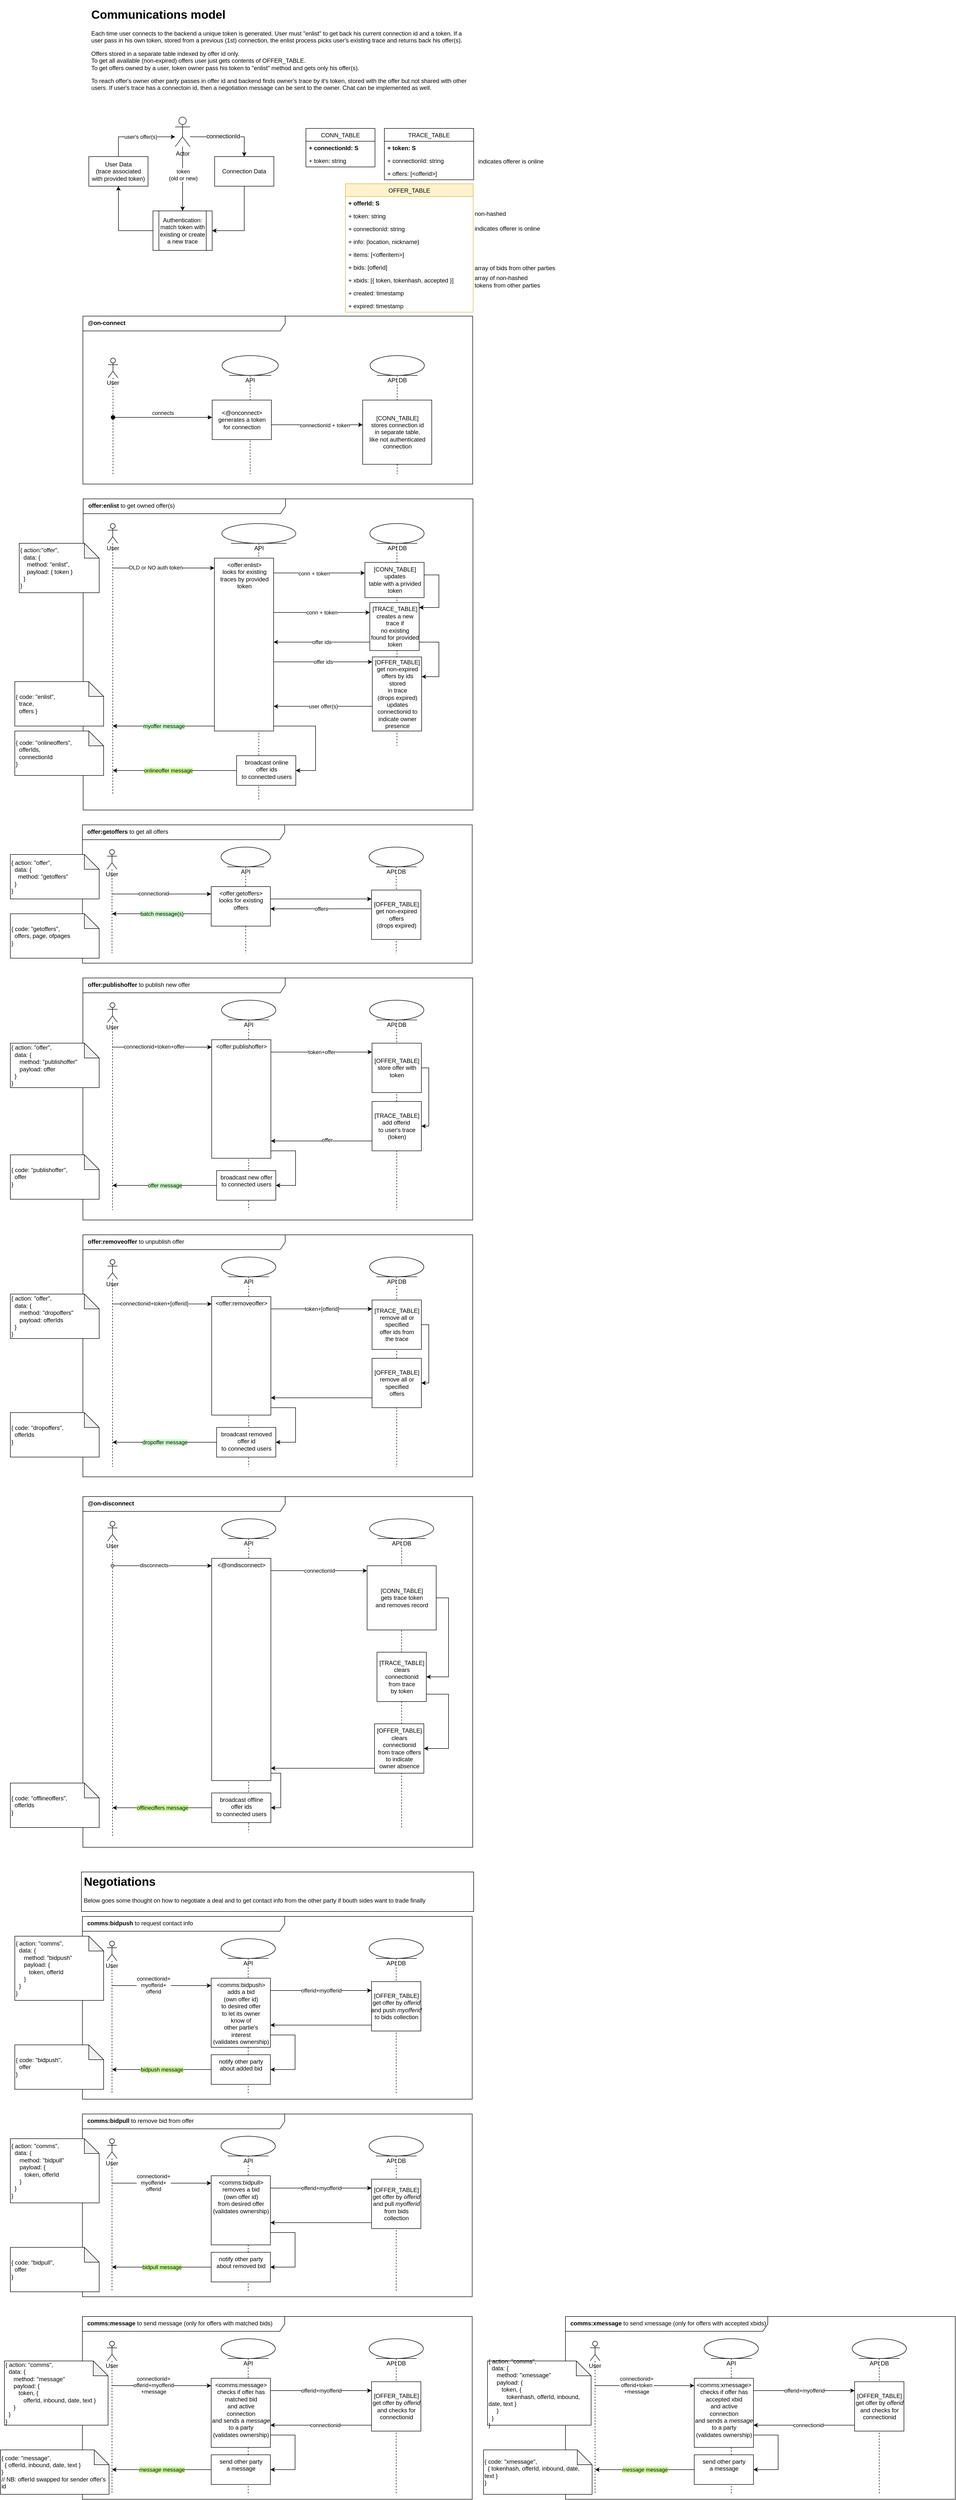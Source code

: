 <mxfile version="15.5.5" type="github">
  <diagram id="4MPC-70Ac1xWpYq3L0gV" name="Comms">
    <mxGraphModel dx="2125" dy="841" grid="1" gridSize="10" guides="1" tooltips="1" connect="1" arrows="1" fold="1" page="1" pageScale="1" pageWidth="827" pageHeight="1169" math="0" shadow="0">
      <root>
        <mxCell id="fXBi3EkeCqByKa08R1XL-0" />
        <mxCell id="fXBi3EkeCqByKa08R1XL-1" parent="fXBi3EkeCqByKa08R1XL-0" />
        <mxCell id="qowdmNbrII0ZZ0yE9_Mi-63" value="&lt;div&gt;&lt;b&gt;@on-connect&lt;/b&gt;&lt;span&gt;&amp;nbsp;&lt;/span&gt;&lt;/div&gt;" style="shape=umlFrame;whiteSpace=wrap;html=1;verticalAlign=top;width=410;height=30;align=left;spacingLeft=8;" parent="fXBi3EkeCqByKa08R1XL-1" vertex="1">
          <mxGeometry x="18" y="640" width="790" height="340" as="geometry" />
        </mxCell>
        <mxCell id="8upA7-bUKmXSz76la_48-24" value="&lt;div style=&quot;&quot;&gt;&lt;b&gt;offer:enlist&lt;/b&gt;&lt;span&gt; to get owned offer(s)&lt;/span&gt;&lt;/div&gt;" style="shape=umlFrame;whiteSpace=wrap;html=1;verticalAlign=top;width=410;height=30;align=left;spacingLeft=8;" parent="fXBi3EkeCqByKa08R1XL-1" vertex="1">
          <mxGeometry x="18.5" y="1010" width="790" height="630" as="geometry" />
        </mxCell>
        <mxCell id="DUZ4BzsDFk3h0vNr3s05-0" value="&lt;h1&gt;Communications model&lt;/h1&gt;&lt;h1&gt;&lt;p style=&quot;font-size: 12px ; font-weight: 400&quot;&gt;Each time user connects to the backend a unique token is generated. User must &quot;enlist&quot; to get back his current connection id and a token. If a user pass in his own token, stored from a previous (1st) connection, the enlist process picks user&#39;s existing trace and returns back his offer(s).&lt;/p&gt;&lt;p style=&quot;font-size: 12px ; font-weight: 400&quot;&gt;Offers stored in a separate table indexed by offer id only.&lt;br&gt;To get all available (non-expired) offers user just gets contents of OFFER_TABLE.&lt;br&gt;To get offers owned by a user, token owner pass his token to &quot;enlist&quot; method and gets only his offer(s).&lt;/p&gt;&lt;p style=&quot;font-size: 12px ; font-weight: 400&quot;&gt;To reach offer&#39;s owner other party passes in offer id and backend finds owner&#39;s trace by it&#39;s token, stored with the offer but not shared with other users. If user&#39;s trace has a connectoin id, then a negotiation message can be sent to the owner. Chat can be implemented as well.&amp;nbsp;&lt;/p&gt;&lt;/h1&gt;" style="text;html=1;strokeColor=none;fillColor=none;spacing=5;spacingTop=-20;whiteSpace=wrap;overflow=hidden;rounded=0;" parent="fXBi3EkeCqByKa08R1XL-1" vertex="1">
          <mxGeometry x="30" y="10" width="770" height="180" as="geometry" />
        </mxCell>
        <mxCell id="DUZ4BzsDFk3h0vNr3s05-8" style="edgeStyle=orthogonalEdgeStyle;rounded=0;orthogonalLoop=1;jettySize=auto;html=1;" parent="fXBi3EkeCqByKa08R1XL-1" source="DUZ4BzsDFk3h0vNr3s05-1" target="DUZ4BzsDFk3h0vNr3s05-3" edge="1">
          <mxGeometry relative="1" as="geometry">
            <Array as="points">
              <mxPoint x="90" y="277" />
            </Array>
          </mxGeometry>
        </mxCell>
        <mxCell id="8upA7-bUKmXSz76la_48-25" value="user&#39;s offer(s)" style="edgeLabel;html=1;align=center;verticalAlign=middle;resizable=0;points=[];" parent="DUZ4BzsDFk3h0vNr3s05-8" vertex="1" connectable="0">
          <mxGeometry x="0.099" relative="1" as="geometry">
            <mxPoint as="offset" />
          </mxGeometry>
        </mxCell>
        <mxCell id="DUZ4BzsDFk3h0vNr3s05-1" value="User Data&lt;br&gt;(trace associated&lt;br&gt;with provided token)" style="rounded=0;whiteSpace=wrap;html=1;" parent="fXBi3EkeCqByKa08R1XL-1" vertex="1">
          <mxGeometry x="30" y="317" width="120" height="60" as="geometry" />
        </mxCell>
        <mxCell id="DUZ4BzsDFk3h0vNr3s05-6" style="edgeStyle=orthogonalEdgeStyle;rounded=0;orthogonalLoop=1;jettySize=auto;html=1;" parent="fXBi3EkeCqByKa08R1XL-1" source="DUZ4BzsDFk3h0vNr3s05-2" target="DUZ4BzsDFk3h0vNr3s05-5" edge="1">
          <mxGeometry relative="1" as="geometry">
            <Array as="points">
              <mxPoint x="345" y="467" />
            </Array>
          </mxGeometry>
        </mxCell>
        <mxCell id="DUZ4BzsDFk3h0vNr3s05-2" value="Connection Data" style="rounded=0;whiteSpace=wrap;html=1;" parent="fXBi3EkeCqByKa08R1XL-1" vertex="1">
          <mxGeometry x="285" y="317" width="120" height="60" as="geometry" />
        </mxCell>
        <mxCell id="DUZ4BzsDFk3h0vNr3s05-4" style="edgeStyle=orthogonalEdgeStyle;rounded=0;orthogonalLoop=1;jettySize=auto;html=1;" parent="fXBi3EkeCqByKa08R1XL-1" source="DUZ4BzsDFk3h0vNr3s05-3" target="DUZ4BzsDFk3h0vNr3s05-2" edge="1">
          <mxGeometry relative="1" as="geometry">
            <Array as="points">
              <mxPoint x="345" y="277" />
            </Array>
          </mxGeometry>
        </mxCell>
        <mxCell id="DUZ4BzsDFk3h0vNr3s05-10" value="&lt;span style=&quot;font-size: 12px ; background-color: rgb(248 , 249 , 250)&quot;&gt;connectionId&lt;/span&gt;" style="edgeLabel;html=1;align=center;verticalAlign=middle;resizable=0;points=[];" parent="DUZ4BzsDFk3h0vNr3s05-4" vertex="1" connectable="0">
          <mxGeometry x="-0.107" y="1" relative="1" as="geometry">
            <mxPoint as="offset" />
          </mxGeometry>
        </mxCell>
        <mxCell id="DUZ4BzsDFk3h0vNr3s05-7" style="edgeStyle=orthogonalEdgeStyle;rounded=0;orthogonalLoop=1;jettySize=auto;html=1;" parent="fXBi3EkeCqByKa08R1XL-1" source="DUZ4BzsDFk3h0vNr3s05-3" target="DUZ4BzsDFk3h0vNr3s05-5" edge="1">
          <mxGeometry relative="1" as="geometry" />
        </mxCell>
        <mxCell id="DUZ4BzsDFk3h0vNr3s05-29" value="token&lt;br&gt;(old or new)" style="edgeLabel;html=1;align=center;verticalAlign=middle;resizable=0;points=[];" parent="DUZ4BzsDFk3h0vNr3s05-7" vertex="1" connectable="0">
          <mxGeometry x="-0.123" y="1" relative="1" as="geometry">
            <mxPoint as="offset" />
          </mxGeometry>
        </mxCell>
        <mxCell id="DUZ4BzsDFk3h0vNr3s05-3" value="Actor" style="shape=umlActor;verticalLabelPosition=bottom;verticalAlign=top;html=1;outlineConnect=0;" parent="fXBi3EkeCqByKa08R1XL-1" vertex="1">
          <mxGeometry x="205" y="237" width="30" height="60" as="geometry" />
        </mxCell>
        <mxCell id="DUZ4BzsDFk3h0vNr3s05-9" style="edgeStyle=orthogonalEdgeStyle;rounded=0;orthogonalLoop=1;jettySize=auto;html=1;" parent="fXBi3EkeCqByKa08R1XL-1" source="DUZ4BzsDFk3h0vNr3s05-5" target="DUZ4BzsDFk3h0vNr3s05-1" edge="1">
          <mxGeometry relative="1" as="geometry" />
        </mxCell>
        <mxCell id="DUZ4BzsDFk3h0vNr3s05-5" value="Authentication:&lt;br&gt;match token with existing or create a new trace" style="shape=process;whiteSpace=wrap;html=1;backgroundOutline=1;" parent="fXBi3EkeCqByKa08R1XL-1" vertex="1">
          <mxGeometry x="160" y="427" width="120" height="80" as="geometry" />
        </mxCell>
        <mxCell id="DUZ4BzsDFk3h0vNr3s05-22" style="edgeStyle=orthogonalEdgeStyle;rounded=0;orthogonalLoop=1;jettySize=auto;html=1;" parent="fXBi3EkeCqByKa08R1XL-1" source="DUZ4BzsDFk3h0vNr3s05-13" target="DUZ4BzsDFk3h0vNr3s05-21" edge="1">
          <mxGeometry relative="1" as="geometry">
            <Array as="points">
              <mxPoint x="229.5" y="1150" />
              <mxPoint x="229.5" y="1150" />
            </Array>
            <mxPoint x="78.2" y="1232.5" as="sourcePoint" />
          </mxGeometry>
        </mxCell>
        <mxCell id="DUZ4BzsDFk3h0vNr3s05-23" value="OLD or NO auth token" style="edgeLabel;html=1;align=center;verticalAlign=middle;resizable=0;points=[];" parent="DUZ4BzsDFk3h0vNr3s05-22" vertex="1" connectable="0">
          <mxGeometry x="-0.165" y="1" relative="1" as="geometry">
            <mxPoint as="offset" />
          </mxGeometry>
        </mxCell>
        <mxCell id="DUZ4BzsDFk3h0vNr3s05-13" value="User" style="shape=umlLifeline;participant=umlActor;perimeter=lifelinePerimeter;whiteSpace=wrap;html=1;container=1;collapsible=0;recursiveResize=0;verticalAlign=top;spacingTop=36;outlineConnect=0;" parent="fXBi3EkeCqByKa08R1XL-1" vertex="1">
          <mxGeometry x="68.5" y="1060" width="20" height="550" as="geometry" />
        </mxCell>
        <mxCell id="DUZ4BzsDFk3h0vNr3s05-14" value="API" style="shape=umlLifeline;participant=umlEntity;perimeter=lifelinePerimeter;whiteSpace=wrap;html=1;container=1;collapsible=0;recursiveResize=0;verticalAlign=top;spacingTop=36;outlineConnect=0;" parent="fXBi3EkeCqByKa08R1XL-1" vertex="1">
          <mxGeometry x="299.5" y="1060" width="150" height="560" as="geometry" />
        </mxCell>
        <mxCell id="qowdmNbrII0ZZ0yE9_Mi-78" style="edgeStyle=orthogonalEdgeStyle;rounded=0;orthogonalLoop=1;jettySize=auto;html=1;startArrow=none;startFill=0;" parent="DUZ4BzsDFk3h0vNr3s05-14" source="DUZ4BzsDFk3h0vNr3s05-21" target="qowdmNbrII0ZZ0yE9_Mi-76" edge="1">
          <mxGeometry relative="1" as="geometry">
            <Array as="points">
              <mxPoint x="190" y="410" />
              <mxPoint x="190" y="500" />
            </Array>
          </mxGeometry>
        </mxCell>
        <mxCell id="DUZ4BzsDFk3h0vNr3s05-21" value="&amp;lt;offer:enlist&amp;gt;&lt;br&gt;looks for existing&lt;br&gt;traces by provided&lt;br&gt;token" style="html=1;points=[];perimeter=orthogonalPerimeter;verticalAlign=top;" parent="DUZ4BzsDFk3h0vNr3s05-14" vertex="1">
          <mxGeometry x="-15" y="70" width="120" height="350" as="geometry" />
        </mxCell>
        <mxCell id="qowdmNbrII0ZZ0yE9_Mi-76" value="broadcast online&lt;br&gt;offer ids&lt;br&gt;to connected users" style="html=1;points=[];perimeter=orthogonalPerimeter;verticalAlign=top;" parent="DUZ4BzsDFk3h0vNr3s05-14" vertex="1">
          <mxGeometry x="30" y="470" width="120" height="60" as="geometry" />
        </mxCell>
        <mxCell id="DUZ4BzsDFk3h0vNr3s05-25" style="edgeStyle=orthogonalEdgeStyle;rounded=0;orthogonalLoop=1;jettySize=auto;html=1;" parent="fXBi3EkeCqByKa08R1XL-1" source="DUZ4BzsDFk3h0vNr3s05-21" target="DUZ4BzsDFk3h0vNr3s05-26" edge="1">
          <mxGeometry relative="1" as="geometry">
            <mxPoint x="559.5" y="1250" as="targetPoint" />
            <Array as="points">
              <mxPoint x="549.5" y="1160" />
              <mxPoint x="549.5" y="1160" />
            </Array>
          </mxGeometry>
        </mxCell>
        <mxCell id="8upA7-bUKmXSz76la_48-17" value="conn + token" style="edgeLabel;html=1;align=center;verticalAlign=middle;resizable=0;points=[];" parent="DUZ4BzsDFk3h0vNr3s05-25" vertex="1" connectable="0">
          <mxGeometry x="-0.126" y="-1" relative="1" as="geometry">
            <mxPoint as="offset" />
          </mxGeometry>
        </mxCell>
        <mxCell id="DUZ4BzsDFk3h0vNr3s05-31" value="myoffer message" style="edgeStyle=orthogonalEdgeStyle;rounded=0;orthogonalLoop=1;jettySize=auto;html=1;labelBackgroundColor=#CCFFCC;" parent="fXBi3EkeCqByKa08R1XL-1" source="DUZ4BzsDFk3h0vNr3s05-21" target="DUZ4BzsDFk3h0vNr3s05-13" edge="1">
          <mxGeometry relative="1" as="geometry">
            <Array as="points">
              <mxPoint x="179.5" y="1470" />
              <mxPoint x="179.5" y="1470" />
            </Array>
            <mxPoint x="259.5" y="1485" as="sourcePoint" />
            <mxPoint x="78.2" y="1485.04" as="targetPoint" />
          </mxGeometry>
        </mxCell>
        <mxCell id="8upA7-bUKmXSz76la_48-0" value="CONN_TABLE" style="swimlane;fontStyle=0;childLayout=stackLayout;horizontal=1;startSize=26;fillColor=none;horizontalStack=0;resizeParent=1;resizeParentMax=0;resizeLast=0;collapsible=1;marginBottom=0;" parent="fXBi3EkeCqByKa08R1XL-1" vertex="1">
          <mxGeometry x="470" y="260" width="140" height="78" as="geometry" />
        </mxCell>
        <mxCell id="8upA7-bUKmXSz76la_48-1" value="+ connectionId: S" style="text;strokeColor=none;fillColor=none;align=left;verticalAlign=top;spacingLeft=4;spacingRight=4;overflow=hidden;rotatable=0;points=[[0,0.5],[1,0.5]];portConstraint=eastwest;fontStyle=1" parent="8upA7-bUKmXSz76la_48-0" vertex="1">
          <mxGeometry y="26" width="140" height="26" as="geometry" />
        </mxCell>
        <mxCell id="8upA7-bUKmXSz76la_48-2" value="+ token: string" style="text;strokeColor=none;fillColor=none;align=left;verticalAlign=top;spacingLeft=4;spacingRight=4;overflow=hidden;rotatable=0;points=[[0,0.5],[1,0.5]];portConstraint=eastwest;" parent="8upA7-bUKmXSz76la_48-0" vertex="1">
          <mxGeometry y="52" width="140" height="26" as="geometry" />
        </mxCell>
        <mxCell id="8upA7-bUKmXSz76la_48-5" value="TRACE_TABLE" style="swimlane;fontStyle=0;childLayout=stackLayout;horizontal=1;startSize=26;fillColor=none;horizontalStack=0;resizeParent=1;resizeParentMax=0;resizeLast=0;collapsible=1;marginBottom=0;" parent="fXBi3EkeCqByKa08R1XL-1" vertex="1">
          <mxGeometry x="629" y="260" width="181" height="104" as="geometry" />
        </mxCell>
        <mxCell id="8upA7-bUKmXSz76la_48-6" value="+ token: S" style="text;strokeColor=none;fillColor=none;align=left;verticalAlign=top;spacingLeft=4;spacingRight=4;overflow=hidden;rotatable=0;points=[[0,0.5],[1,0.5]];portConstraint=eastwest;fontStyle=1" parent="8upA7-bUKmXSz76la_48-5" vertex="1">
          <mxGeometry y="26" width="181" height="26" as="geometry" />
        </mxCell>
        <mxCell id="8upA7-bUKmXSz76la_48-7" value="+ connectionId: string" style="text;strokeColor=none;fillColor=none;align=left;verticalAlign=top;spacingLeft=4;spacingRight=4;overflow=hidden;rotatable=0;points=[[0,0.5],[1,0.5]];portConstraint=eastwest;" parent="8upA7-bUKmXSz76la_48-5" vertex="1">
          <mxGeometry y="52" width="181" height="26" as="geometry" />
        </mxCell>
        <mxCell id="8upA7-bUKmXSz76la_48-13" value="+ offers: [&lt;offerid&gt;]" style="text;strokeColor=none;fillColor=none;align=left;verticalAlign=top;spacingLeft=4;spacingRight=4;overflow=hidden;rotatable=0;points=[[0,0.5],[1,0.5]];portConstraint=eastwest;fontStyle=0" parent="8upA7-bUKmXSz76la_48-5" vertex="1">
          <mxGeometry y="78" width="181" height="26" as="geometry" />
        </mxCell>
        <mxCell id="8upA7-bUKmXSz76la_48-9" value="OFFER_TABLE" style="swimlane;fontStyle=0;childLayout=stackLayout;horizontal=1;startSize=26;fillColor=#fff2cc;horizontalStack=0;resizeParent=1;resizeParentMax=0;resizeLast=0;collapsible=1;marginBottom=0;strokeColor=#d6b656;" parent="fXBi3EkeCqByKa08R1XL-1" vertex="1">
          <mxGeometry x="550" y="372" width="259" height="260" as="geometry" />
        </mxCell>
        <mxCell id="8upA7-bUKmXSz76la_48-10" value="+ offerId: S" style="text;strokeColor=none;fillColor=none;align=left;verticalAlign=top;spacingLeft=4;spacingRight=4;overflow=hidden;rotatable=0;points=[[0,0.5],[1,0.5]];portConstraint=eastwest;fontStyle=1" parent="8upA7-bUKmXSz76la_48-9" vertex="1">
          <mxGeometry y="26" width="259" height="26" as="geometry" />
        </mxCell>
        <mxCell id="8upA7-bUKmXSz76la_48-11" value="+ token: string" style="text;strokeColor=none;fillColor=none;align=left;verticalAlign=top;spacingLeft=4;spacingRight=4;overflow=hidden;rotatable=0;points=[[0,0.5],[1,0.5]];portConstraint=eastwest;" parent="8upA7-bUKmXSz76la_48-9" vertex="1">
          <mxGeometry y="52" width="259" height="26" as="geometry" />
        </mxCell>
        <mxCell id="qowdmNbrII0ZZ0yE9_Mi-68" value="+ connectionId: string" style="text;strokeColor=none;fillColor=none;align=left;verticalAlign=top;spacingLeft=4;spacingRight=4;overflow=hidden;rotatable=0;points=[[0,0.5],[1,0.5]];portConstraint=eastwest;" parent="8upA7-bUKmXSz76la_48-9" vertex="1">
          <mxGeometry y="78" width="259" height="26" as="geometry" />
        </mxCell>
        <mxCell id="8upA7-bUKmXSz76la_48-14" value="+ info: {location, nickname}" style="text;strokeColor=none;fillColor=none;align=left;verticalAlign=top;spacingLeft=4;spacingRight=4;overflow=hidden;rotatable=0;points=[[0,0.5],[1,0.5]];portConstraint=eastwest;" parent="8upA7-bUKmXSz76la_48-9" vertex="1">
          <mxGeometry y="104" width="259" height="26" as="geometry" />
        </mxCell>
        <mxCell id="8upA7-bUKmXSz76la_48-12" value="+ items: [&lt;offeritem&gt;]" style="text;strokeColor=none;fillColor=none;align=left;verticalAlign=top;spacingLeft=4;spacingRight=4;overflow=hidden;rotatable=0;points=[[0,0.5],[1,0.5]];portConstraint=eastwest;" parent="8upA7-bUKmXSz76la_48-9" vertex="1">
          <mxGeometry y="130" width="259" height="26" as="geometry" />
        </mxCell>
        <mxCell id="n1u6C8sD2J4n8uzn6Pmf-16" value="+ bids: [offerid]" style="text;strokeColor=none;fillColor=none;align=left;verticalAlign=top;spacingLeft=4;spacingRight=4;overflow=hidden;rotatable=0;points=[[0,0.5],[1,0.5]];portConstraint=eastwest;" parent="8upA7-bUKmXSz76la_48-9" vertex="1">
          <mxGeometry y="156" width="259" height="26" as="geometry" />
        </mxCell>
        <mxCell id="jav2olXAPoQWr6h4PYRB-1" value="+ xbids: [{ token, tokenhash, accepted }]" style="text;strokeColor=none;fillColor=none;align=left;verticalAlign=top;spacingLeft=4;spacingRight=4;overflow=hidden;rotatable=0;points=[[0,0.5],[1,0.5]];portConstraint=eastwest;" parent="8upA7-bUKmXSz76la_48-9" vertex="1">
          <mxGeometry y="182" width="259" height="26" as="geometry" />
        </mxCell>
        <mxCell id="8upA7-bUKmXSz76la_48-15" value="+ created: timestamp" style="text;strokeColor=none;fillColor=none;align=left;verticalAlign=top;spacingLeft=4;spacingRight=4;overflow=hidden;rotatable=0;points=[[0,0.5],[1,0.5]];portConstraint=eastwest;" parent="8upA7-bUKmXSz76la_48-9" vertex="1">
          <mxGeometry y="208" width="259" height="26" as="geometry" />
        </mxCell>
        <mxCell id="8upA7-bUKmXSz76la_48-16" value="+ expired: timestamp" style="text;strokeColor=none;fillColor=none;align=left;verticalAlign=top;spacingLeft=4;spacingRight=4;overflow=hidden;rotatable=0;points=[[0,0.5],[1,0.5]];portConstraint=eastwest;" parent="8upA7-bUKmXSz76la_48-9" vertex="1">
          <mxGeometry y="234" width="259" height="26" as="geometry" />
        </mxCell>
        <mxCell id="8upA7-bUKmXSz76la_48-18" value="conn + token" style="edgeStyle=orthogonalEdgeStyle;rounded=0;orthogonalLoop=1;jettySize=auto;html=1;" parent="fXBi3EkeCqByKa08R1XL-1" source="DUZ4BzsDFk3h0vNr3s05-21" target="DUZ4BzsDFk3h0vNr3s05-27" edge="1">
          <mxGeometry relative="1" as="geometry">
            <Array as="points">
              <mxPoint x="549.5" y="1240" />
              <mxPoint x="549.5" y="1240" />
            </Array>
          </mxGeometry>
        </mxCell>
        <mxCell id="8upA7-bUKmXSz76la_48-21" value="user offer(s)" style="edgeStyle=orthogonalEdgeStyle;rounded=0;orthogonalLoop=1;jettySize=auto;html=1;" parent="fXBi3EkeCqByKa08R1XL-1" source="8upA7-bUKmXSz76la_48-19" target="DUZ4BzsDFk3h0vNr3s05-21" edge="1">
          <mxGeometry relative="1" as="geometry">
            <Array as="points">
              <mxPoint x="539.5" y="1430" />
              <mxPoint x="539.5" y="1430" />
            </Array>
          </mxGeometry>
        </mxCell>
        <mxCell id="8upA7-bUKmXSz76la_48-22" value="offer ids" style="edgeStyle=orthogonalEdgeStyle;rounded=0;orthogonalLoop=1;jettySize=auto;html=1;" parent="fXBi3EkeCqByKa08R1XL-1" source="DUZ4BzsDFk3h0vNr3s05-27" target="DUZ4BzsDFk3h0vNr3s05-21" edge="1">
          <mxGeometry relative="1" as="geometry">
            <Array as="points">
              <mxPoint x="559.5" y="1300" />
              <mxPoint x="559.5" y="1300" />
            </Array>
          </mxGeometry>
        </mxCell>
        <mxCell id="8upA7-bUKmXSz76la_48-23" value="offer ids" style="edgeStyle=orthogonalEdgeStyle;rounded=0;orthogonalLoop=1;jettySize=auto;html=1;" parent="fXBi3EkeCqByKa08R1XL-1" source="DUZ4BzsDFk3h0vNr3s05-21" target="8upA7-bUKmXSz76la_48-19" edge="1">
          <mxGeometry relative="1" as="geometry">
            <Array as="points">
              <mxPoint x="559.5" y="1340" />
              <mxPoint x="559.5" y="1340" />
            </Array>
          </mxGeometry>
        </mxCell>
        <mxCell id="8upA7-bUKmXSz76la_48-27" value="&lt;div&gt;&lt;b&gt;offer:getoffers&lt;/b&gt;&lt;span&gt; to get all offers&lt;/span&gt;&lt;/div&gt;" style="shape=umlFrame;whiteSpace=wrap;html=1;verticalAlign=top;width=410;height=30;align=left;spacingLeft=8;" parent="fXBi3EkeCqByKa08R1XL-1" vertex="1">
          <mxGeometry x="17" y="1670" width="790" height="280" as="geometry" />
        </mxCell>
        <mxCell id="8upA7-bUKmXSz76la_48-28" style="edgeStyle=orthogonalEdgeStyle;rounded=0;orthogonalLoop=1;jettySize=auto;html=1;" parent="fXBi3EkeCqByKa08R1XL-1" source="8upA7-bUKmXSz76la_48-30" target="8upA7-bUKmXSz76la_48-33" edge="1">
          <mxGeometry relative="1" as="geometry">
            <Array as="points">
              <mxPoint x="208" y="1810" />
              <mxPoint x="208" y="1810" />
            </Array>
          </mxGeometry>
        </mxCell>
        <mxCell id="8upA7-bUKmXSz76la_48-29" value="connectionid" style="edgeLabel;html=1;align=center;verticalAlign=middle;resizable=0;points=[];" parent="8upA7-bUKmXSz76la_48-28" vertex="1" connectable="0">
          <mxGeometry x="-0.165" y="1" relative="1" as="geometry">
            <mxPoint as="offset" />
          </mxGeometry>
        </mxCell>
        <mxCell id="8upA7-bUKmXSz76la_48-30" value="User" style="shape=umlLifeline;participant=umlActor;perimeter=lifelinePerimeter;whiteSpace=wrap;html=1;container=1;collapsible=0;recursiveResize=0;verticalAlign=top;spacingTop=36;outlineConnect=0;" parent="fXBi3EkeCqByKa08R1XL-1" vertex="1">
          <mxGeometry x="67" y="1720" width="20" height="210" as="geometry" />
        </mxCell>
        <mxCell id="8upA7-bUKmXSz76la_48-31" value="API" style="shape=umlLifeline;participant=umlEntity;perimeter=lifelinePerimeter;whiteSpace=wrap;html=1;container=1;collapsible=0;recursiveResize=0;verticalAlign=top;spacingTop=36;outlineConnect=0;" parent="fXBi3EkeCqByKa08R1XL-1" vertex="1">
          <mxGeometry x="298" y="1715" width="100" height="215" as="geometry" />
        </mxCell>
        <mxCell id="8upA7-bUKmXSz76la_48-33" value="&amp;lt;offer:getoffers&amp;gt;&lt;br&gt;looks for existing&lt;br&gt;offers" style="html=1;points=[];perimeter=orthogonalPerimeter;verticalAlign=top;" parent="8upA7-bUKmXSz76la_48-31" vertex="1">
          <mxGeometry x="-20" y="80" width="120" height="80" as="geometry" />
        </mxCell>
        <mxCell id="8upA7-bUKmXSz76la_48-35" value="API DB" style="shape=umlLifeline;participant=umlEntity;perimeter=lifelinePerimeter;whiteSpace=wrap;html=1;container=1;collapsible=0;recursiveResize=0;verticalAlign=top;spacingTop=36;outlineConnect=0;" parent="fXBi3EkeCqByKa08R1XL-1" vertex="1">
          <mxGeometry x="598" y="1715" width="110" height="215" as="geometry" />
        </mxCell>
        <mxCell id="8upA7-bUKmXSz76la_48-44" value="batch message(s)" style="edgeStyle=orthogonalEdgeStyle;rounded=0;orthogonalLoop=1;jettySize=auto;html=1;labelBackgroundColor=#CCFFCC;" parent="fXBi3EkeCqByKa08R1XL-1" source="8upA7-bUKmXSz76la_48-33" target="8upA7-bUKmXSz76la_48-30" edge="1">
          <mxGeometry relative="1" as="geometry">
            <Array as="points">
              <mxPoint x="188" y="1850" />
              <mxPoint x="188" y="1850" />
            </Array>
          </mxGeometry>
        </mxCell>
        <mxCell id="8upA7-bUKmXSz76la_48-46" value="offers" style="edgeStyle=orthogonalEdgeStyle;rounded=0;orthogonalLoop=1;jettySize=auto;html=1;" parent="fXBi3EkeCqByKa08R1XL-1" source="8upA7-bUKmXSz76la_48-47" target="8upA7-bUKmXSz76la_48-33" edge="1">
          <mxGeometry relative="1" as="geometry">
            <Array as="points">
              <mxPoint x="538" y="1840" />
              <mxPoint x="538" y="1840" />
            </Array>
          </mxGeometry>
        </mxCell>
        <mxCell id="8upA7-bUKmXSz76la_48-47" value="[OFFER_TABLE]&lt;br&gt;get non-expired&lt;br&gt;offers&lt;br&gt;(drops expired)" style="html=1;points=[];perimeter=orthogonalPerimeter;" parent="fXBi3EkeCqByKa08R1XL-1" vertex="1">
          <mxGeometry x="603" y="1802" width="100" height="100" as="geometry" />
        </mxCell>
        <mxCell id="8upA7-bUKmXSz76la_48-50" value="" style="edgeStyle=orthogonalEdgeStyle;rounded=0;orthogonalLoop=1;jettySize=auto;html=1;" parent="fXBi3EkeCqByKa08R1XL-1" source="8upA7-bUKmXSz76la_48-33" target="8upA7-bUKmXSz76la_48-47" edge="1">
          <mxGeometry relative="1" as="geometry">
            <Array as="points">
              <mxPoint x="528" y="1820" />
              <mxPoint x="528" y="1820" />
            </Array>
          </mxGeometry>
        </mxCell>
        <mxCell id="qowdmNbrII0ZZ0yE9_Mi-0" value="&lt;div&gt;&lt;b&gt;offer:publishoffer&lt;/b&gt;&lt;span&gt;&amp;nbsp;to publish new offer&lt;/span&gt;&lt;/div&gt;" style="shape=umlFrame;whiteSpace=wrap;html=1;verticalAlign=top;width=410;height=30;align=left;spacingLeft=8;" parent="fXBi3EkeCqByKa08R1XL-1" vertex="1">
          <mxGeometry x="18" y="1980" width="790" height="490" as="geometry" />
        </mxCell>
        <mxCell id="qowdmNbrII0ZZ0yE9_Mi-1" style="edgeStyle=orthogonalEdgeStyle;rounded=0;orthogonalLoop=1;jettySize=auto;html=1;" parent="fXBi3EkeCqByKa08R1XL-1" source="qowdmNbrII0ZZ0yE9_Mi-3" target="qowdmNbrII0ZZ0yE9_Mi-5" edge="1">
          <mxGeometry relative="1" as="geometry">
            <Array as="points">
              <mxPoint x="209" y="2120" />
              <mxPoint x="209" y="2120" />
            </Array>
          </mxGeometry>
        </mxCell>
        <mxCell id="qowdmNbrII0ZZ0yE9_Mi-2" value="connectionid+token+offer" style="edgeLabel;html=1;align=center;verticalAlign=middle;resizable=0;points=[];" parent="qowdmNbrII0ZZ0yE9_Mi-1" vertex="1" connectable="0">
          <mxGeometry x="-0.165" y="1" relative="1" as="geometry">
            <mxPoint as="offset" />
          </mxGeometry>
        </mxCell>
        <mxCell id="qowdmNbrII0ZZ0yE9_Mi-3" value="User" style="shape=umlLifeline;participant=umlActor;perimeter=lifelinePerimeter;whiteSpace=wrap;html=1;container=1;collapsible=0;recursiveResize=0;verticalAlign=top;spacingTop=36;outlineConnect=0;" parent="fXBi3EkeCqByKa08R1XL-1" vertex="1">
          <mxGeometry x="68" y="2030" width="20" height="420" as="geometry" />
        </mxCell>
        <mxCell id="qowdmNbrII0ZZ0yE9_Mi-4" value="API" style="shape=umlLifeline;participant=umlEntity;perimeter=lifelinePerimeter;whiteSpace=wrap;html=1;container=1;collapsible=0;recursiveResize=0;verticalAlign=top;spacingTop=36;outlineConnect=0;" parent="fXBi3EkeCqByKa08R1XL-1" vertex="1">
          <mxGeometry x="299" y="2025" width="110" height="425" as="geometry" />
        </mxCell>
        <mxCell id="qowdmNbrII0ZZ0yE9_Mi-16" style="edgeStyle=orthogonalEdgeStyle;rounded=0;orthogonalLoop=1;jettySize=auto;html=1;" parent="qowdmNbrII0ZZ0yE9_Mi-4" source="qowdmNbrII0ZZ0yE9_Mi-5" target="qowdmNbrII0ZZ0yE9_Mi-15" edge="1">
          <mxGeometry relative="1" as="geometry">
            <Array as="points">
              <mxPoint x="150" y="305" />
              <mxPoint x="150" y="375" />
            </Array>
          </mxGeometry>
        </mxCell>
        <mxCell id="qowdmNbrII0ZZ0yE9_Mi-5" value="&amp;lt;offer:publishoffer&amp;gt;&lt;br&gt;" style="html=1;points=[];perimeter=orthogonalPerimeter;verticalAlign=top;" parent="qowdmNbrII0ZZ0yE9_Mi-4" vertex="1">
          <mxGeometry x="-20" y="80" width="120" height="240" as="geometry" />
        </mxCell>
        <mxCell id="qowdmNbrII0ZZ0yE9_Mi-15" value="broadcast new offer&lt;br&gt;to connected users" style="html=1;points=[];perimeter=orthogonalPerimeter;verticalAlign=top;" parent="qowdmNbrII0ZZ0yE9_Mi-4" vertex="1">
          <mxGeometry x="-10" y="345" width="120" height="60" as="geometry" />
        </mxCell>
        <mxCell id="qowdmNbrII0ZZ0yE9_Mi-6" value="API DB" style="shape=umlLifeline;participant=umlEntity;perimeter=lifelinePerimeter;whiteSpace=wrap;html=1;container=1;collapsible=0;recursiveResize=0;verticalAlign=top;spacingTop=36;outlineConnect=0;" parent="fXBi3EkeCqByKa08R1XL-1" vertex="1">
          <mxGeometry x="599" y="2025" width="110" height="425" as="geometry" />
        </mxCell>
        <mxCell id="qowdmNbrII0ZZ0yE9_Mi-11" value="[TRACE_TABLE]&lt;br&gt;add offerid&amp;nbsp;&lt;br&gt;to user&#39;s trace&lt;br&gt;(token)" style="html=1;points=[];perimeter=orthogonalPerimeter;" parent="qowdmNbrII0ZZ0yE9_Mi-6" vertex="1">
          <mxGeometry x="5" y="205" width="100" height="100" as="geometry" />
        </mxCell>
        <mxCell id="qowdmNbrII0ZZ0yE9_Mi-12" style="edgeStyle=orthogonalEdgeStyle;rounded=0;orthogonalLoop=1;jettySize=auto;html=1;" parent="fXBi3EkeCqByKa08R1XL-1" source="qowdmNbrII0ZZ0yE9_Mi-9" target="qowdmNbrII0ZZ0yE9_Mi-11" edge="1">
          <mxGeometry relative="1" as="geometry">
            <Array as="points">
              <mxPoint x="719" y="2162" />
              <mxPoint x="719" y="2280" />
            </Array>
          </mxGeometry>
        </mxCell>
        <mxCell id="qowdmNbrII0ZZ0yE9_Mi-9" value="[OFFER_TABLE]&lt;br&gt;store offer with&lt;br&gt;token" style="html=1;points=[];perimeter=orthogonalPerimeter;" parent="fXBi3EkeCqByKa08R1XL-1" vertex="1">
          <mxGeometry x="604" y="2112" width="100" height="100" as="geometry" />
        </mxCell>
        <mxCell id="qowdmNbrII0ZZ0yE9_Mi-10" value="token+offer" style="edgeStyle=orthogonalEdgeStyle;rounded=0;orthogonalLoop=1;jettySize=auto;html=1;" parent="fXBi3EkeCqByKa08R1XL-1" source="qowdmNbrII0ZZ0yE9_Mi-5" target="qowdmNbrII0ZZ0yE9_Mi-9" edge="1">
          <mxGeometry relative="1" as="geometry">
            <Array as="points">
              <mxPoint x="529" y="2130" />
              <mxPoint x="529" y="2130" />
            </Array>
          </mxGeometry>
        </mxCell>
        <mxCell id="qowdmNbrII0ZZ0yE9_Mi-13" style="edgeStyle=orthogonalEdgeStyle;rounded=0;orthogonalLoop=1;jettySize=auto;html=1;" parent="fXBi3EkeCqByKa08R1XL-1" source="qowdmNbrII0ZZ0yE9_Mi-11" target="qowdmNbrII0ZZ0yE9_Mi-5" edge="1">
          <mxGeometry relative="1" as="geometry">
            <Array as="points">
              <mxPoint x="559" y="2310" />
              <mxPoint x="559" y="2310" />
            </Array>
          </mxGeometry>
        </mxCell>
        <mxCell id="qowdmNbrII0ZZ0yE9_Mi-14" value="offer" style="edgeLabel;html=1;align=center;verticalAlign=middle;resizable=0;points=[];" parent="qowdmNbrII0ZZ0yE9_Mi-13" vertex="1" connectable="0">
          <mxGeometry x="-0.112" y="-2" relative="1" as="geometry">
            <mxPoint as="offset" />
          </mxGeometry>
        </mxCell>
        <mxCell id="qowdmNbrII0ZZ0yE9_Mi-17" value="offer message" style="edgeStyle=orthogonalEdgeStyle;rounded=0;orthogonalLoop=1;jettySize=auto;html=1;labelBackgroundColor=#CCFFCC;" parent="fXBi3EkeCqByKa08R1XL-1" source="qowdmNbrII0ZZ0yE9_Mi-15" target="qowdmNbrII0ZZ0yE9_Mi-3" edge="1">
          <mxGeometry relative="1" as="geometry">
            <Array as="points">
              <mxPoint x="129" y="2400" />
              <mxPoint x="129" y="2400" />
            </Array>
          </mxGeometry>
        </mxCell>
        <mxCell id="qowdmNbrII0ZZ0yE9_Mi-18" value="&lt;div&gt;&lt;b&gt;offer:&lt;/b&gt;&lt;span&gt;&lt;b&gt;removeoffer&lt;/b&gt;&amp;nbsp;to unpublish offer&lt;/span&gt;&lt;/div&gt;" style="shape=umlFrame;whiteSpace=wrap;html=1;verticalAlign=top;width=410;height=30;align=left;spacingLeft=8;" parent="fXBi3EkeCqByKa08R1XL-1" vertex="1">
          <mxGeometry x="18" y="2500" width="790" height="490" as="geometry" />
        </mxCell>
        <mxCell id="qowdmNbrII0ZZ0yE9_Mi-19" style="edgeStyle=orthogonalEdgeStyle;rounded=0;orthogonalLoop=1;jettySize=auto;html=1;" parent="fXBi3EkeCqByKa08R1XL-1" source="qowdmNbrII0ZZ0yE9_Mi-21" target="qowdmNbrII0ZZ0yE9_Mi-24" edge="1">
          <mxGeometry relative="1" as="geometry">
            <Array as="points">
              <mxPoint x="209" y="2640" />
              <mxPoint x="209" y="2640" />
            </Array>
          </mxGeometry>
        </mxCell>
        <mxCell id="qowdmNbrII0ZZ0yE9_Mi-20" value="connectionid+token+[offerid]" style="edgeLabel;html=1;align=center;verticalAlign=middle;resizable=0;points=[];" parent="qowdmNbrII0ZZ0yE9_Mi-19" vertex="1" connectable="0">
          <mxGeometry x="-0.165" y="1" relative="1" as="geometry">
            <mxPoint as="offset" />
          </mxGeometry>
        </mxCell>
        <mxCell id="qowdmNbrII0ZZ0yE9_Mi-21" value="User" style="shape=umlLifeline;participant=umlActor;perimeter=lifelinePerimeter;whiteSpace=wrap;html=1;container=1;collapsible=0;recursiveResize=0;verticalAlign=top;spacingTop=36;outlineConnect=0;" parent="fXBi3EkeCqByKa08R1XL-1" vertex="1">
          <mxGeometry x="68" y="2550" width="20" height="420" as="geometry" />
        </mxCell>
        <mxCell id="qowdmNbrII0ZZ0yE9_Mi-22" value="API" style="shape=umlLifeline;participant=umlEntity;perimeter=lifelinePerimeter;whiteSpace=wrap;html=1;container=1;collapsible=0;recursiveResize=0;verticalAlign=top;spacingTop=36;outlineConnect=0;" parent="fXBi3EkeCqByKa08R1XL-1" vertex="1">
          <mxGeometry x="299" y="2545" width="110" height="425" as="geometry" />
        </mxCell>
        <mxCell id="qowdmNbrII0ZZ0yE9_Mi-23" style="edgeStyle=orthogonalEdgeStyle;rounded=0;orthogonalLoop=1;jettySize=auto;html=1;" parent="qowdmNbrII0ZZ0yE9_Mi-22" source="qowdmNbrII0ZZ0yE9_Mi-24" target="qowdmNbrII0ZZ0yE9_Mi-25" edge="1">
          <mxGeometry relative="1" as="geometry">
            <Array as="points">
              <mxPoint x="150" y="305" />
              <mxPoint x="150" y="375" />
            </Array>
          </mxGeometry>
        </mxCell>
        <mxCell id="qowdmNbrII0ZZ0yE9_Mi-24" value="&amp;lt;offer:removeoffer&amp;gt;" style="html=1;points=[];perimeter=orthogonalPerimeter;verticalAlign=top;" parent="qowdmNbrII0ZZ0yE9_Mi-22" vertex="1">
          <mxGeometry x="-20" y="80" width="120" height="240" as="geometry" />
        </mxCell>
        <mxCell id="qowdmNbrII0ZZ0yE9_Mi-25" value="broadcast removed&lt;br&gt;offer id&lt;br&gt;to connected users" style="html=1;points=[];perimeter=orthogonalPerimeter;verticalAlign=top;" parent="qowdmNbrII0ZZ0yE9_Mi-22" vertex="1">
          <mxGeometry x="-10" y="345" width="120" height="60" as="geometry" />
        </mxCell>
        <mxCell id="qowdmNbrII0ZZ0yE9_Mi-26" value="API DB" style="shape=umlLifeline;participant=umlEntity;perimeter=lifelinePerimeter;whiteSpace=wrap;html=1;container=1;collapsible=0;recursiveResize=0;verticalAlign=top;spacingTop=36;outlineConnect=0;" parent="fXBi3EkeCqByKa08R1XL-1" vertex="1">
          <mxGeometry x="599" y="2545" width="110" height="425" as="geometry" />
        </mxCell>
        <mxCell id="qowdmNbrII0ZZ0yE9_Mi-27" value="[OFFER_TABLE]&lt;br&gt;remove all or&lt;br&gt;specified&lt;br&gt;offers" style="html=1;points=[];perimeter=orthogonalPerimeter;" parent="qowdmNbrII0ZZ0yE9_Mi-26" vertex="1">
          <mxGeometry x="5" y="205" width="100" height="100" as="geometry" />
        </mxCell>
        <mxCell id="qowdmNbrII0ZZ0yE9_Mi-29" style="edgeStyle=orthogonalEdgeStyle;rounded=0;orthogonalLoop=1;jettySize=auto;html=1;" parent="fXBi3EkeCqByKa08R1XL-1" source="qowdmNbrII0ZZ0yE9_Mi-30" target="qowdmNbrII0ZZ0yE9_Mi-27" edge="1">
          <mxGeometry relative="1" as="geometry">
            <Array as="points">
              <mxPoint x="719" y="2682" />
              <mxPoint x="719" y="2800" />
            </Array>
          </mxGeometry>
        </mxCell>
        <mxCell id="qowdmNbrII0ZZ0yE9_Mi-30" value="[TRACE_TABLE]&lt;br&gt;remove all or&lt;br&gt;specified&lt;br&gt;offer ids from&lt;br&gt;the trace" style="html=1;points=[];perimeter=orthogonalPerimeter;" parent="fXBi3EkeCqByKa08R1XL-1" vertex="1">
          <mxGeometry x="604" y="2632" width="100" height="100" as="geometry" />
        </mxCell>
        <mxCell id="qowdmNbrII0ZZ0yE9_Mi-31" value="token+[offerid]" style="edgeStyle=orthogonalEdgeStyle;rounded=0;orthogonalLoop=1;jettySize=auto;html=1;" parent="fXBi3EkeCqByKa08R1XL-1" source="qowdmNbrII0ZZ0yE9_Mi-24" target="qowdmNbrII0ZZ0yE9_Mi-30" edge="1">
          <mxGeometry relative="1" as="geometry">
            <Array as="points">
              <mxPoint x="529" y="2650" />
              <mxPoint x="529" y="2650" />
            </Array>
          </mxGeometry>
        </mxCell>
        <mxCell id="qowdmNbrII0ZZ0yE9_Mi-32" style="edgeStyle=orthogonalEdgeStyle;rounded=0;orthogonalLoop=1;jettySize=auto;html=1;" parent="fXBi3EkeCqByKa08R1XL-1" source="qowdmNbrII0ZZ0yE9_Mi-27" target="qowdmNbrII0ZZ0yE9_Mi-24" edge="1">
          <mxGeometry relative="1" as="geometry">
            <Array as="points">
              <mxPoint x="559" y="2830" />
              <mxPoint x="559" y="2830" />
            </Array>
          </mxGeometry>
        </mxCell>
        <mxCell id="qowdmNbrII0ZZ0yE9_Mi-34" value="dropoffer message" style="edgeStyle=orthogonalEdgeStyle;rounded=0;orthogonalLoop=1;jettySize=auto;html=1;labelBackgroundColor=#CCFFCC;" parent="fXBi3EkeCqByKa08R1XL-1" source="qowdmNbrII0ZZ0yE9_Mi-25" target="qowdmNbrII0ZZ0yE9_Mi-21" edge="1">
          <mxGeometry relative="1" as="geometry">
            <Array as="points">
              <mxPoint x="129" y="2920" />
              <mxPoint x="129" y="2920" />
            </Array>
          </mxGeometry>
        </mxCell>
        <mxCell id="qowdmNbrII0ZZ0yE9_Mi-35" value="&lt;div&gt;&lt;b&gt;@on-disconnect&lt;/b&gt;&lt;/div&gt;" style="shape=umlFrame;whiteSpace=wrap;html=1;verticalAlign=top;width=410;height=30;align=left;spacingLeft=8;" parent="fXBi3EkeCqByKa08R1XL-1" vertex="1">
          <mxGeometry x="18" y="3030" width="790" height="710" as="geometry" />
        </mxCell>
        <mxCell id="qowdmNbrII0ZZ0yE9_Mi-36" style="edgeStyle=orthogonalEdgeStyle;rounded=0;orthogonalLoop=1;jettySize=auto;html=1;startArrow=oval;startFill=0;" parent="fXBi3EkeCqByKa08R1XL-1" source="qowdmNbrII0ZZ0yE9_Mi-38" target="qowdmNbrII0ZZ0yE9_Mi-41" edge="1">
          <mxGeometry relative="1" as="geometry">
            <Array as="points">
              <mxPoint x="209" y="3170" />
              <mxPoint x="209" y="3170" />
            </Array>
          </mxGeometry>
        </mxCell>
        <mxCell id="qowdmNbrII0ZZ0yE9_Mi-37" value="disconnects" style="edgeLabel;html=1;align=center;verticalAlign=middle;resizable=0;points=[];" parent="qowdmNbrII0ZZ0yE9_Mi-36" vertex="1" connectable="0">
          <mxGeometry x="-0.165" y="1" relative="1" as="geometry">
            <mxPoint as="offset" />
          </mxGeometry>
        </mxCell>
        <mxCell id="qowdmNbrII0ZZ0yE9_Mi-38" value="User" style="shape=umlLifeline;participant=umlActor;perimeter=lifelinePerimeter;whiteSpace=wrap;html=1;container=1;collapsible=0;recursiveResize=0;verticalAlign=top;spacingTop=36;outlineConnect=0;" parent="fXBi3EkeCqByKa08R1XL-1" vertex="1">
          <mxGeometry x="68" y="3080" width="20" height="640" as="geometry" />
        </mxCell>
        <mxCell id="qowdmNbrII0ZZ0yE9_Mi-39" value="API" style="shape=umlLifeline;participant=umlEntity;perimeter=lifelinePerimeter;whiteSpace=wrap;html=1;container=1;collapsible=0;recursiveResize=0;verticalAlign=top;spacingTop=36;outlineConnect=0;" parent="fXBi3EkeCqByKa08R1XL-1" vertex="1">
          <mxGeometry x="299" y="3075" width="110" height="635" as="geometry" />
        </mxCell>
        <mxCell id="qowdmNbrII0ZZ0yE9_Mi-73" style="edgeStyle=orthogonalEdgeStyle;rounded=0;orthogonalLoop=1;jettySize=auto;html=1;startArrow=none;startFill=0;" parent="qowdmNbrII0ZZ0yE9_Mi-39" source="qowdmNbrII0ZZ0yE9_Mi-41" target="qowdmNbrII0ZZ0yE9_Mi-72" edge="1">
          <mxGeometry relative="1" as="geometry">
            <Array as="points">
              <mxPoint x="120" y="515" />
              <mxPoint x="120" y="585" />
            </Array>
          </mxGeometry>
        </mxCell>
        <mxCell id="qowdmNbrII0ZZ0yE9_Mi-41" value="&amp;lt;@ondisconnect&amp;gt;" style="html=1;points=[];perimeter=orthogonalPerimeter;verticalAlign=top;" parent="qowdmNbrII0ZZ0yE9_Mi-39" vertex="1">
          <mxGeometry x="-20" y="80" width="120" height="450" as="geometry" />
        </mxCell>
        <mxCell id="qowdmNbrII0ZZ0yE9_Mi-72" value="broadcast offline&lt;br&gt;offer ids&lt;br&gt;to connected users" style="html=1;points=[];perimeter=orthogonalPerimeter;verticalAlign=top;" parent="qowdmNbrII0ZZ0yE9_Mi-39" vertex="1">
          <mxGeometry x="-20" y="555" width="120" height="60" as="geometry" />
        </mxCell>
        <mxCell id="qowdmNbrII0ZZ0yE9_Mi-43" value="API DB" style="shape=umlLifeline;participant=umlEntity;perimeter=lifelinePerimeter;whiteSpace=wrap;html=1;container=1;collapsible=0;recursiveResize=0;verticalAlign=top;spacingTop=36;outlineConnect=0;" parent="fXBi3EkeCqByKa08R1XL-1" vertex="1">
          <mxGeometry x="599" y="3075" width="130" height="625" as="geometry" />
        </mxCell>
        <mxCell id="qowdmNbrII0ZZ0yE9_Mi-64" value="[CONN_TABLE]&lt;br&gt;gets trace token&lt;br&gt;and removes record" style="html=1;points=[];perimeter=orthogonalPerimeter;" parent="qowdmNbrII0ZZ0yE9_Mi-43" vertex="1">
          <mxGeometry x="-5" y="95" width="140" height="130" as="geometry" />
        </mxCell>
        <mxCell id="qowdmNbrII0ZZ0yE9_Mi-69" value="[OFFER_TABLE]&lt;br&gt;clears&lt;br&gt;connectionid&lt;br&gt;from trace offers&lt;br&gt;to indicate&lt;br&gt;owner absence" style="html=1;points=[];perimeter=orthogonalPerimeter;" parent="qowdmNbrII0ZZ0yE9_Mi-43" vertex="1">
          <mxGeometry x="10" y="415" width="100" height="100" as="geometry" />
        </mxCell>
        <mxCell id="qowdmNbrII0ZZ0yE9_Mi-70" style="edgeStyle=orthogonalEdgeStyle;rounded=0;orthogonalLoop=1;jettySize=auto;html=1;startArrow=none;startFill=0;" parent="fXBi3EkeCqByKa08R1XL-1" source="qowdmNbrII0ZZ0yE9_Mi-46" target="qowdmNbrII0ZZ0yE9_Mi-69" edge="1">
          <mxGeometry relative="1" as="geometry">
            <Array as="points">
              <mxPoint x="759" y="3430" />
              <mxPoint x="759" y="3540" />
            </Array>
          </mxGeometry>
        </mxCell>
        <mxCell id="qowdmNbrII0ZZ0yE9_Mi-46" value="[TRACE_TABLE]&lt;br&gt;clears&lt;br&gt;connectionid&lt;br&gt;from trace&lt;br&gt;by token" style="html=1;points=[];perimeter=orthogonalPerimeter;" parent="fXBi3EkeCqByKa08R1XL-1" vertex="1">
          <mxGeometry x="614" y="3345" width="100" height="100" as="geometry" />
        </mxCell>
        <mxCell id="qowdmNbrII0ZZ0yE9_Mi-50" value="User" style="shape=umlLifeline;participant=umlActor;perimeter=lifelinePerimeter;whiteSpace=wrap;html=1;container=1;collapsible=0;recursiveResize=0;verticalAlign=top;spacingTop=36;outlineConnect=0;" parent="fXBi3EkeCqByKa08R1XL-1" vertex="1">
          <mxGeometry x="69" y="725" width="20" height="235" as="geometry" />
        </mxCell>
        <mxCell id="qowdmNbrII0ZZ0yE9_Mi-51" value="API" style="shape=umlLifeline;participant=umlEntity;perimeter=lifelinePerimeter;whiteSpace=wrap;html=1;container=1;collapsible=0;recursiveResize=0;verticalAlign=top;spacingTop=36;outlineConnect=0;" parent="fXBi3EkeCqByKa08R1XL-1" vertex="1">
          <mxGeometry x="300" y="720" width="114" height="240" as="geometry" />
        </mxCell>
        <mxCell id="qowdmNbrII0ZZ0yE9_Mi-52" value="&amp;lt;@onconnect&amp;gt;&lt;br&gt;generates a token&lt;br&gt;for connection" style="html=1;points=[];perimeter=orthogonalPerimeter;" parent="qowdmNbrII0ZZ0yE9_Mi-51" vertex="1">
          <mxGeometry x="-20" y="90" width="120" height="80" as="geometry" />
        </mxCell>
        <mxCell id="qowdmNbrII0ZZ0yE9_Mi-54" value="connects" style="html=1;verticalAlign=bottom;startArrow=oval;endArrow=block;startSize=8;" parent="fXBi3EkeCqByKa08R1XL-1" source="qowdmNbrII0ZZ0yE9_Mi-50" target="qowdmNbrII0ZZ0yE9_Mi-52" edge="1">
          <mxGeometry relative="1" as="geometry">
            <mxPoint x="159" y="815" as="sourcePoint" />
            <Array as="points">
              <mxPoint x="180" y="845" />
            </Array>
          </mxGeometry>
        </mxCell>
        <mxCell id="qowdmNbrII0ZZ0yE9_Mi-55" value="API DB" style="shape=umlLifeline;participant=umlEntity;perimeter=lifelinePerimeter;whiteSpace=wrap;html=1;container=1;collapsible=0;recursiveResize=0;verticalAlign=top;spacingTop=36;outlineConnect=0;" parent="fXBi3EkeCqByKa08R1XL-1" vertex="1">
          <mxGeometry x="600" y="720" width="110" height="240" as="geometry" />
        </mxCell>
        <mxCell id="qowdmNbrII0ZZ0yE9_Mi-56" value="[CONN_TABLE]&lt;br&gt;stores connection id&lt;br&gt;in separate table,&lt;br&gt;like not authenticated&lt;br&gt;connection" style="html=1;points=[];perimeter=orthogonalPerimeter;" parent="qowdmNbrII0ZZ0yE9_Mi-55" vertex="1">
          <mxGeometry x="-15" y="90" width="140" height="130" as="geometry" />
        </mxCell>
        <mxCell id="qowdmNbrII0ZZ0yE9_Mi-60" style="edgeStyle=orthogonalEdgeStyle;rounded=0;orthogonalLoop=1;jettySize=auto;html=1;" parent="fXBi3EkeCqByKa08R1XL-1" source="qowdmNbrII0ZZ0yE9_Mi-52" target="qowdmNbrII0ZZ0yE9_Mi-56" edge="1">
          <mxGeometry relative="1" as="geometry">
            <Array as="points">
              <mxPoint x="490" y="860" />
              <mxPoint x="490" y="860" />
            </Array>
          </mxGeometry>
        </mxCell>
        <mxCell id="qowdmNbrII0ZZ0yE9_Mi-61" value="connectionId + token" style="edgeLabel;html=1;align=center;verticalAlign=middle;resizable=0;points=[];" parent="qowdmNbrII0ZZ0yE9_Mi-60" vertex="1" connectable="0">
          <mxGeometry x="0.168" y="-1" relative="1" as="geometry">
            <mxPoint as="offset" />
          </mxGeometry>
        </mxCell>
        <mxCell id="qowdmNbrII0ZZ0yE9_Mi-62" value="" style="group" parent="fXBi3EkeCqByKa08R1XL-1" vertex="1" connectable="0">
          <mxGeometry x="599.5" y="1060" width="110" height="450" as="geometry" />
        </mxCell>
        <mxCell id="DUZ4BzsDFk3h0vNr3s05-17" value="API DB" style="shape=umlLifeline;participant=umlEntity;perimeter=lifelinePerimeter;whiteSpace=wrap;html=1;container=1;collapsible=0;recursiveResize=0;verticalAlign=top;spacingTop=36;outlineConnect=0;" parent="qowdmNbrII0ZZ0yE9_Mi-62" vertex="1">
          <mxGeometry width="110" height="450" as="geometry" />
        </mxCell>
        <mxCell id="DUZ4BzsDFk3h0vNr3s05-26" value="[CONN_TABLE]&lt;br&gt;updates&lt;br&gt;table with a privided&lt;br&gt;token" style="html=1;points=[];perimeter=orthogonalPerimeter;" parent="DUZ4BzsDFk3h0vNr3s05-17" vertex="1">
          <mxGeometry x="-10" y="78.57" width="120" height="71.43" as="geometry" />
        </mxCell>
        <mxCell id="DUZ4BzsDFk3h0vNr3s05-27" value="[TRACE_TABLE]&lt;br&gt;creates a new&lt;br&gt;trace if&lt;br&gt;no existing&lt;br&gt;found for provided&lt;br&gt;token" style="html=1;points=[];perimeter=orthogonalPerimeter;" parent="DUZ4BzsDFk3h0vNr3s05-17" vertex="1">
          <mxGeometry y="160" width="100" height="97.14" as="geometry" />
        </mxCell>
        <mxCell id="DUZ4BzsDFk3h0vNr3s05-28" style="edgeStyle=orthogonalEdgeStyle;rounded=0;orthogonalLoop=1;jettySize=auto;html=1;" parent="DUZ4BzsDFk3h0vNr3s05-17" source="DUZ4BzsDFk3h0vNr3s05-26" target="DUZ4BzsDFk3h0vNr3s05-27" edge="1">
          <mxGeometry relative="1" as="geometry">
            <Array as="points">
              <mxPoint x="140" y="104" />
              <mxPoint x="140" y="170" />
            </Array>
          </mxGeometry>
        </mxCell>
        <mxCell id="8upA7-bUKmXSz76la_48-19" value="[OFFER_TABLE]&lt;br&gt;get non-expired&lt;br&gt;offers by ids&lt;br&gt;stored&lt;br&gt;in trace&lt;br&gt;(drops expired)&lt;br&gt;updates&lt;br&gt;connectionid to&lt;br&gt;indicate owner&lt;br&gt;presence" style="html=1;points=[];perimeter=orthogonalPerimeter;" parent="qowdmNbrII0ZZ0yE9_Mi-62" vertex="1">
          <mxGeometry x="5" y="270" width="100" height="150" as="geometry" />
        </mxCell>
        <mxCell id="8upA7-bUKmXSz76la_48-20" style="edgeStyle=orthogonalEdgeStyle;rounded=0;orthogonalLoop=1;jettySize=auto;html=1;" parent="qowdmNbrII0ZZ0yE9_Mi-62" source="DUZ4BzsDFk3h0vNr3s05-27" target="8upA7-bUKmXSz76la_48-19" edge="1">
          <mxGeometry relative="1" as="geometry">
            <Array as="points">
              <mxPoint x="140" y="240" />
              <mxPoint x="140" y="310" />
            </Array>
          </mxGeometry>
        </mxCell>
        <mxCell id="qowdmNbrII0ZZ0yE9_Mi-65" value="connectionId" style="edgeStyle=orthogonalEdgeStyle;rounded=0;orthogonalLoop=1;jettySize=auto;html=1;startArrow=none;startFill=0;" parent="fXBi3EkeCqByKa08R1XL-1" source="qowdmNbrII0ZZ0yE9_Mi-41" target="qowdmNbrII0ZZ0yE9_Mi-64" edge="1">
          <mxGeometry relative="1" as="geometry">
            <Array as="points">
              <mxPoint x="539" y="3180" />
              <mxPoint x="539" y="3180" />
            </Array>
          </mxGeometry>
        </mxCell>
        <mxCell id="qowdmNbrII0ZZ0yE9_Mi-66" style="edgeStyle=orthogonalEdgeStyle;rounded=0;orthogonalLoop=1;jettySize=auto;html=1;startArrow=none;startFill=0;" parent="fXBi3EkeCqByKa08R1XL-1" source="qowdmNbrII0ZZ0yE9_Mi-64" target="qowdmNbrII0ZZ0yE9_Mi-46" edge="1">
          <mxGeometry relative="1" as="geometry">
            <Array as="points">
              <mxPoint x="759" y="3235.0" />
              <mxPoint x="759" y="3395.0" />
            </Array>
          </mxGeometry>
        </mxCell>
        <mxCell id="qowdmNbrII0ZZ0yE9_Mi-71" style="edgeStyle=orthogonalEdgeStyle;rounded=0;orthogonalLoop=1;jettySize=auto;html=1;startArrow=none;startFill=0;" parent="fXBi3EkeCqByKa08R1XL-1" source="qowdmNbrII0ZZ0yE9_Mi-69" target="qowdmNbrII0ZZ0yE9_Mi-41" edge="1">
          <mxGeometry relative="1" as="geometry">
            <Array as="points">
              <mxPoint x="509" y="3580" />
              <mxPoint x="509" y="3580" />
            </Array>
          </mxGeometry>
        </mxCell>
        <mxCell id="qowdmNbrII0ZZ0yE9_Mi-74" value="offlineoffers message" style="edgeStyle=orthogonalEdgeStyle;rounded=0;orthogonalLoop=1;jettySize=auto;html=1;startArrow=none;startFill=0;labelBackgroundColor=#CCFF99;" parent="fXBi3EkeCqByKa08R1XL-1" source="qowdmNbrII0ZZ0yE9_Mi-72" target="qowdmNbrII0ZZ0yE9_Mi-38" edge="1">
          <mxGeometry relative="1" as="geometry">
            <Array as="points">
              <mxPoint x="139" y="3660" />
              <mxPoint x="139" y="3660" />
            </Array>
          </mxGeometry>
        </mxCell>
        <mxCell id="qowdmNbrII0ZZ0yE9_Mi-77" style="edgeStyle=orthogonalEdgeStyle;rounded=0;orthogonalLoop=1;jettySize=auto;html=1;startArrow=none;startFill=0;" parent="fXBi3EkeCqByKa08R1XL-1" source="qowdmNbrII0ZZ0yE9_Mi-76" target="DUZ4BzsDFk3h0vNr3s05-13" edge="1">
          <mxGeometry relative="1" as="geometry">
            <Array as="points">
              <mxPoint x="129.5" y="1560" />
              <mxPoint x="129.5" y="1560" />
            </Array>
          </mxGeometry>
        </mxCell>
        <mxCell id="qowdmNbrII0ZZ0yE9_Mi-79" value="onlineoffer message" style="edgeLabel;html=1;align=center;verticalAlign=middle;resizable=0;points=[];labelBackgroundColor=#CCFF99;" parent="qowdmNbrII0ZZ0yE9_Mi-77" vertex="1" connectable="0">
          <mxGeometry x="0.107" relative="1" as="geometry">
            <mxPoint as="offset" />
          </mxGeometry>
        </mxCell>
        <mxCell id="qowdmNbrII0ZZ0yE9_Mi-80" value="indicates offerer is online" style="text;html=1;align=left;verticalAlign=middle;resizable=0;points=[];autosize=1;strokeColor=none;" parent="fXBi3EkeCqByKa08R1XL-1" vertex="1">
          <mxGeometry x="810" y="453" width="150" height="20" as="geometry" />
        </mxCell>
        <mxCell id="qowdmNbrII0ZZ0yE9_Mi-81" value="indicates offerer is online" style="text;html=1;align=center;verticalAlign=middle;resizable=0;points=[];autosize=1;strokeColor=none;" parent="fXBi3EkeCqByKa08R1XL-1" vertex="1">
          <mxGeometry x="810" y="317" width="150" height="20" as="geometry" />
        </mxCell>
        <mxCell id="n1u6C8sD2J4n8uzn6Pmf-0" value="&lt;div&gt;&lt;b&gt;comms:bidpush&lt;/b&gt;&lt;span&gt;&amp;nbsp;to request contact info&lt;/span&gt;&lt;/div&gt;" style="shape=umlFrame;whiteSpace=wrap;html=1;verticalAlign=top;width=410;height=30;align=left;spacingLeft=8;fillColor=#FFFFFF;" parent="fXBi3EkeCqByKa08R1XL-1" vertex="1">
          <mxGeometry x="17" y="3880" width="790" height="370" as="geometry" />
        </mxCell>
        <mxCell id="n1u6C8sD2J4n8uzn6Pmf-1" style="edgeStyle=orthogonalEdgeStyle;rounded=0;orthogonalLoop=1;jettySize=auto;html=1;" parent="fXBi3EkeCqByKa08R1XL-1" source="n1u6C8sD2J4n8uzn6Pmf-3" target="n1u6C8sD2J4n8uzn6Pmf-6" edge="1">
          <mxGeometry relative="1" as="geometry">
            <Array as="points">
              <mxPoint x="208" y="4020" />
              <mxPoint x="208" y="4020" />
            </Array>
          </mxGeometry>
        </mxCell>
        <mxCell id="n1u6C8sD2J4n8uzn6Pmf-2" value="connectionid+&lt;br&gt;myofferid+&lt;br&gt;offerid" style="edgeLabel;html=1;align=center;verticalAlign=middle;resizable=0;points=[];" parent="n1u6C8sD2J4n8uzn6Pmf-1" vertex="1" connectable="0">
          <mxGeometry x="-0.165" y="1" relative="1" as="geometry">
            <mxPoint as="offset" />
          </mxGeometry>
        </mxCell>
        <mxCell id="n1u6C8sD2J4n8uzn6Pmf-3" value="User" style="shape=umlLifeline;participant=umlActor;perimeter=lifelinePerimeter;whiteSpace=wrap;html=1;container=1;collapsible=0;recursiveResize=0;verticalAlign=top;spacingTop=36;outlineConnect=0;" parent="fXBi3EkeCqByKa08R1XL-1" vertex="1">
          <mxGeometry x="67" y="3930" width="20" height="310" as="geometry" />
        </mxCell>
        <mxCell id="n1u6C8sD2J4n8uzn6Pmf-4" value="API" style="shape=umlLifeline;participant=umlEntity;perimeter=lifelinePerimeter;whiteSpace=wrap;html=1;container=1;collapsible=0;recursiveResize=0;verticalAlign=top;spacingTop=36;outlineConnect=0;" parent="fXBi3EkeCqByKa08R1XL-1" vertex="1">
          <mxGeometry x="298" y="3925" width="110" height="315" as="geometry" />
        </mxCell>
        <mxCell id="n1u6C8sD2J4n8uzn6Pmf-5" style="edgeStyle=orthogonalEdgeStyle;rounded=0;orthogonalLoop=1;jettySize=auto;html=1;" parent="n1u6C8sD2J4n8uzn6Pmf-4" source="n1u6C8sD2J4n8uzn6Pmf-6" target="n1u6C8sD2J4n8uzn6Pmf-7" edge="1">
          <mxGeometry relative="1" as="geometry">
            <Array as="points">
              <mxPoint x="150" y="195" />
              <mxPoint x="150" y="265" />
            </Array>
          </mxGeometry>
        </mxCell>
        <mxCell id="n1u6C8sD2J4n8uzn6Pmf-6" value="&amp;lt;comms:bidpush&amp;gt;&lt;br&gt;adds a bid&lt;br&gt;(own offer id)&lt;br&gt;to desired offer&lt;br&gt;to let its owner&lt;br&gt;know of&lt;br&gt;other partie&#39;s&lt;br&gt;interest&lt;br&gt;(validates ownership)" style="html=1;points=[];perimeter=orthogonalPerimeter;verticalAlign=top;" parent="n1u6C8sD2J4n8uzn6Pmf-4" vertex="1">
          <mxGeometry x="-20" y="80" width="120" height="140" as="geometry" />
        </mxCell>
        <mxCell id="n1u6C8sD2J4n8uzn6Pmf-7" value="notify other party&lt;br&gt;about added bid" style="html=1;points=[];perimeter=orthogonalPerimeter;verticalAlign=top;" parent="n1u6C8sD2J4n8uzn6Pmf-4" vertex="1">
          <mxGeometry x="-20" y="235" width="120" height="60" as="geometry" />
        </mxCell>
        <mxCell id="n1u6C8sD2J4n8uzn6Pmf-8" value="API DB" style="shape=umlLifeline;participant=umlEntity;perimeter=lifelinePerimeter;whiteSpace=wrap;html=1;container=1;collapsible=0;recursiveResize=0;verticalAlign=top;spacingTop=36;outlineConnect=0;" parent="fXBi3EkeCqByKa08R1XL-1" vertex="1">
          <mxGeometry x="598" y="3925" width="110" height="315" as="geometry" />
        </mxCell>
        <mxCell id="n1u6C8sD2J4n8uzn6Pmf-11" value="[OFFER_TABLE]&lt;br&gt;get offer by &lt;i&gt;offerid&lt;/i&gt;&lt;br&gt;and push &lt;i&gt;myofferid&lt;/i&gt;&lt;br&gt;to bids collection" style="html=1;points=[];perimeter=orthogonalPerimeter;" parent="fXBi3EkeCqByKa08R1XL-1" vertex="1">
          <mxGeometry x="603" y="4012" width="100" height="100" as="geometry" />
        </mxCell>
        <mxCell id="n1u6C8sD2J4n8uzn6Pmf-12" value="offerid+myofferid" style="edgeStyle=orthogonalEdgeStyle;rounded=0;orthogonalLoop=1;jettySize=auto;html=1;" parent="fXBi3EkeCqByKa08R1XL-1" source="n1u6C8sD2J4n8uzn6Pmf-6" target="n1u6C8sD2J4n8uzn6Pmf-11" edge="1">
          <mxGeometry relative="1" as="geometry">
            <Array as="points">
              <mxPoint x="528" y="4030" />
              <mxPoint x="528" y="4030" />
            </Array>
          </mxGeometry>
        </mxCell>
        <mxCell id="n1u6C8sD2J4n8uzn6Pmf-13" style="edgeStyle=orthogonalEdgeStyle;rounded=0;orthogonalLoop=1;jettySize=auto;html=1;" parent="fXBi3EkeCqByKa08R1XL-1" source="n1u6C8sD2J4n8uzn6Pmf-11" target="n1u6C8sD2J4n8uzn6Pmf-6" edge="1">
          <mxGeometry relative="1" as="geometry">
            <Array as="points">
              <mxPoint x="460" y="4100" />
              <mxPoint x="460" y="4100" />
            </Array>
            <mxPoint x="603.0" y="4210" as="sourcePoint" />
          </mxGeometry>
        </mxCell>
        <mxCell id="n1u6C8sD2J4n8uzn6Pmf-14" value="bidpush message" style="edgeStyle=orthogonalEdgeStyle;rounded=0;orthogonalLoop=1;jettySize=auto;html=1;labelBackgroundColor=#CCFF99;" parent="fXBi3EkeCqByKa08R1XL-1" source="n1u6C8sD2J4n8uzn6Pmf-7" target="n1u6C8sD2J4n8uzn6Pmf-3" edge="1">
          <mxGeometry relative="1" as="geometry">
            <Array as="points">
              <mxPoint x="180" y="4190" />
              <mxPoint x="180" y="4190" />
            </Array>
          </mxGeometry>
        </mxCell>
        <mxCell id="n1u6C8sD2J4n8uzn6Pmf-15" value="&lt;h1&gt;Negotiations&lt;/h1&gt;&lt;p&gt;Below goes some thought on how to negotiate a deal and to get contact info from the other party if bouth sides want to trade finally&lt;/p&gt;" style="text;html=1;spacing=5;spacingTop=-20;whiteSpace=wrap;overflow=hidden;rounded=0;labelBackgroundColor=none;align=left;verticalAlign=top;fillColor=#FFFFFF;strokeColor=#000000;" parent="fXBi3EkeCqByKa08R1XL-1" vertex="1">
          <mxGeometry x="15" y="3790" width="795" height="80" as="geometry" />
        </mxCell>
        <mxCell id="n1u6C8sD2J4n8uzn6Pmf-17" value="array of bids from other parties" style="text;html=1;align=left;verticalAlign=middle;resizable=0;points=[];autosize=1;strokeColor=none;" parent="fXBi3EkeCqByKa08R1XL-1" vertex="1">
          <mxGeometry x="810" y="533" width="180" height="20" as="geometry" />
        </mxCell>
        <mxCell id="n1u6C8sD2J4n8uzn6Pmf-34" value="&lt;div&gt;&lt;b&gt;comms:bidpull&lt;/b&gt;&lt;span&gt;&amp;nbsp;to remove bid from offer&lt;/span&gt;&lt;/div&gt;" style="shape=umlFrame;whiteSpace=wrap;html=1;verticalAlign=top;width=410;height=30;align=left;spacingLeft=8;fillColor=#FFFFFF;" parent="fXBi3EkeCqByKa08R1XL-1" vertex="1">
          <mxGeometry x="17" y="4280" width="790" height="370" as="geometry" />
        </mxCell>
        <mxCell id="n1u6C8sD2J4n8uzn6Pmf-35" style="edgeStyle=orthogonalEdgeStyle;rounded=0;orthogonalLoop=1;jettySize=auto;html=1;" parent="fXBi3EkeCqByKa08R1XL-1" source="n1u6C8sD2J4n8uzn6Pmf-37" target="n1u6C8sD2J4n8uzn6Pmf-40" edge="1">
          <mxGeometry relative="1" as="geometry">
            <Array as="points">
              <mxPoint x="208" y="4420" />
              <mxPoint x="208" y="4420" />
            </Array>
          </mxGeometry>
        </mxCell>
        <mxCell id="n1u6C8sD2J4n8uzn6Pmf-36" value="connectionid+&lt;br&gt;myofferid+&lt;br&gt;offerid" style="edgeLabel;html=1;align=center;verticalAlign=middle;resizable=0;points=[];" parent="n1u6C8sD2J4n8uzn6Pmf-35" vertex="1" connectable="0">
          <mxGeometry x="-0.165" y="1" relative="1" as="geometry">
            <mxPoint as="offset" />
          </mxGeometry>
        </mxCell>
        <mxCell id="n1u6C8sD2J4n8uzn6Pmf-37" value="User" style="shape=umlLifeline;participant=umlActor;perimeter=lifelinePerimeter;whiteSpace=wrap;html=1;container=1;collapsible=0;recursiveResize=0;verticalAlign=top;spacingTop=36;outlineConnect=0;" parent="fXBi3EkeCqByKa08R1XL-1" vertex="1">
          <mxGeometry x="67" y="4330" width="20" height="310" as="geometry" />
        </mxCell>
        <mxCell id="n1u6C8sD2J4n8uzn6Pmf-38" value="API" style="shape=umlLifeline;participant=umlEntity;perimeter=lifelinePerimeter;whiteSpace=wrap;html=1;container=1;collapsible=0;recursiveResize=0;verticalAlign=top;spacingTop=36;outlineConnect=0;" parent="fXBi3EkeCqByKa08R1XL-1" vertex="1">
          <mxGeometry x="298" y="4325" width="110" height="315" as="geometry" />
        </mxCell>
        <mxCell id="n1u6C8sD2J4n8uzn6Pmf-39" style="edgeStyle=orthogonalEdgeStyle;rounded=0;orthogonalLoop=1;jettySize=auto;html=1;" parent="n1u6C8sD2J4n8uzn6Pmf-38" source="n1u6C8sD2J4n8uzn6Pmf-40" target="n1u6C8sD2J4n8uzn6Pmf-41" edge="1">
          <mxGeometry relative="1" as="geometry">
            <Array as="points">
              <mxPoint x="150" y="195" />
              <mxPoint x="150" y="265" />
            </Array>
          </mxGeometry>
        </mxCell>
        <mxCell id="n1u6C8sD2J4n8uzn6Pmf-40" value="&amp;lt;comms:bidpull&amp;gt;&lt;br&gt;removes a bid&lt;br&gt;(own offer id)&lt;br&gt;from desired offer&lt;br&gt;(validates ownership)" style="html=1;points=[];perimeter=orthogonalPerimeter;verticalAlign=top;" parent="n1u6C8sD2J4n8uzn6Pmf-38" vertex="1">
          <mxGeometry x="-20" y="80" width="120" height="140" as="geometry" />
        </mxCell>
        <mxCell id="n1u6C8sD2J4n8uzn6Pmf-41" value="notify other party&lt;br&gt;about removed bid" style="html=1;points=[];perimeter=orthogonalPerimeter;verticalAlign=top;" parent="n1u6C8sD2J4n8uzn6Pmf-38" vertex="1">
          <mxGeometry x="-20" y="235" width="120" height="60" as="geometry" />
        </mxCell>
        <mxCell id="n1u6C8sD2J4n8uzn6Pmf-42" value="API DB" style="shape=umlLifeline;participant=umlEntity;perimeter=lifelinePerimeter;whiteSpace=wrap;html=1;container=1;collapsible=0;recursiveResize=0;verticalAlign=top;spacingTop=36;outlineConnect=0;" parent="fXBi3EkeCqByKa08R1XL-1" vertex="1">
          <mxGeometry x="598" y="4325" width="110" height="315" as="geometry" />
        </mxCell>
        <mxCell id="n1u6C8sD2J4n8uzn6Pmf-43" value="[OFFER_TABLE]&lt;br&gt;get offer by &lt;i&gt;offerid&lt;/i&gt;&lt;br&gt;and pull&amp;nbsp;&lt;i&gt;myofferid&lt;/i&gt;&lt;br&gt;from bids&lt;br&gt;collection" style="html=1;points=[];perimeter=orthogonalPerimeter;" parent="fXBi3EkeCqByKa08R1XL-1" vertex="1">
          <mxGeometry x="603" y="4412" width="100" height="100" as="geometry" />
        </mxCell>
        <mxCell id="n1u6C8sD2J4n8uzn6Pmf-44" value="offerid+myofferid" style="edgeStyle=orthogonalEdgeStyle;rounded=0;orthogonalLoop=1;jettySize=auto;html=1;" parent="fXBi3EkeCqByKa08R1XL-1" source="n1u6C8sD2J4n8uzn6Pmf-40" target="n1u6C8sD2J4n8uzn6Pmf-43" edge="1">
          <mxGeometry relative="1" as="geometry">
            <Array as="points">
              <mxPoint x="528" y="4430" />
              <mxPoint x="528" y="4430" />
            </Array>
          </mxGeometry>
        </mxCell>
        <mxCell id="n1u6C8sD2J4n8uzn6Pmf-45" style="edgeStyle=orthogonalEdgeStyle;rounded=0;orthogonalLoop=1;jettySize=auto;html=1;" parent="fXBi3EkeCqByKa08R1XL-1" source="n1u6C8sD2J4n8uzn6Pmf-43" target="n1u6C8sD2J4n8uzn6Pmf-40" edge="1">
          <mxGeometry relative="1" as="geometry">
            <Array as="points">
              <mxPoint x="460" y="4500" />
              <mxPoint x="460" y="4500" />
            </Array>
            <mxPoint x="603.0" y="4610" as="sourcePoint" />
          </mxGeometry>
        </mxCell>
        <mxCell id="n1u6C8sD2J4n8uzn6Pmf-46" value="bidpull message" style="edgeStyle=orthogonalEdgeStyle;rounded=0;orthogonalLoop=1;jettySize=auto;html=1;labelBackgroundColor=#CCFF99;" parent="fXBi3EkeCqByKa08R1XL-1" source="n1u6C8sD2J4n8uzn6Pmf-41" target="n1u6C8sD2J4n8uzn6Pmf-37" edge="1">
          <mxGeometry relative="1" as="geometry">
            <Array as="points">
              <mxPoint x="180" y="4590" />
              <mxPoint x="180" y="4590" />
            </Array>
          </mxGeometry>
        </mxCell>
        <mxCell id="n1u6C8sD2J4n8uzn6Pmf-47" value="&lt;div&gt;&lt;b&gt;comms:message&lt;/b&gt;&lt;span&gt;&amp;nbsp;to send message (only for offers with matched bids)&lt;/span&gt;&lt;/div&gt;" style="shape=umlFrame;whiteSpace=wrap;html=1;verticalAlign=top;width=410;height=30;align=left;spacingLeft=8;fillColor=#FFFFFF;" parent="fXBi3EkeCqByKa08R1XL-1" vertex="1">
          <mxGeometry x="17" y="4690" width="790" height="370" as="geometry" />
        </mxCell>
        <mxCell id="n1u6C8sD2J4n8uzn6Pmf-48" style="edgeStyle=orthogonalEdgeStyle;rounded=0;orthogonalLoop=1;jettySize=auto;html=1;" parent="fXBi3EkeCqByKa08R1XL-1" source="n1u6C8sD2J4n8uzn6Pmf-50" target="n1u6C8sD2J4n8uzn6Pmf-53" edge="1">
          <mxGeometry relative="1" as="geometry">
            <Array as="points">
              <mxPoint x="208" y="4830" />
              <mxPoint x="208" y="4830" />
            </Array>
          </mxGeometry>
        </mxCell>
        <mxCell id="n1u6C8sD2J4n8uzn6Pmf-49" value="connectionid+&lt;br&gt;offerid+myofferid&lt;br&gt;+message" style="edgeLabel;html=1;align=center;verticalAlign=middle;resizable=0;points=[];" parent="n1u6C8sD2J4n8uzn6Pmf-48" vertex="1" connectable="0">
          <mxGeometry x="-0.165" y="1" relative="1" as="geometry">
            <mxPoint as="offset" />
          </mxGeometry>
        </mxCell>
        <mxCell id="n1u6C8sD2J4n8uzn6Pmf-50" value="User" style="shape=umlLifeline;participant=umlActor;perimeter=lifelinePerimeter;whiteSpace=wrap;html=1;container=1;collapsible=0;recursiveResize=0;verticalAlign=top;spacingTop=36;outlineConnect=0;" parent="fXBi3EkeCqByKa08R1XL-1" vertex="1">
          <mxGeometry x="67" y="4740" width="20" height="310" as="geometry" />
        </mxCell>
        <mxCell id="n1u6C8sD2J4n8uzn6Pmf-51" value="API" style="shape=umlLifeline;participant=umlEntity;perimeter=lifelinePerimeter;whiteSpace=wrap;html=1;container=1;collapsible=0;recursiveResize=0;verticalAlign=top;spacingTop=36;outlineConnect=0;" parent="fXBi3EkeCqByKa08R1XL-1" vertex="1">
          <mxGeometry x="298" y="4735" width="110" height="315" as="geometry" />
        </mxCell>
        <mxCell id="n1u6C8sD2J4n8uzn6Pmf-52" style="edgeStyle=orthogonalEdgeStyle;rounded=0;orthogonalLoop=1;jettySize=auto;html=1;" parent="n1u6C8sD2J4n8uzn6Pmf-51" source="n1u6C8sD2J4n8uzn6Pmf-53" target="n1u6C8sD2J4n8uzn6Pmf-54" edge="1">
          <mxGeometry relative="1" as="geometry">
            <Array as="points">
              <mxPoint x="150" y="195" />
              <mxPoint x="150" y="265" />
            </Array>
          </mxGeometry>
        </mxCell>
        <mxCell id="n1u6C8sD2J4n8uzn6Pmf-53" value="&amp;lt;comms:message&amp;gt;&lt;br&gt;checks if offer has&lt;br&gt;matched bid&lt;br&gt;and active&lt;br&gt;connection&lt;br&gt;and sends a &lt;i&gt;message&lt;br&gt;&lt;/i&gt;to a party&lt;br&gt;(validates ownership)" style="html=1;points=[];perimeter=orthogonalPerimeter;verticalAlign=top;" parent="n1u6C8sD2J4n8uzn6Pmf-51" vertex="1">
          <mxGeometry x="-20" y="80" width="120" height="140" as="geometry" />
        </mxCell>
        <mxCell id="n1u6C8sD2J4n8uzn6Pmf-54" value="send other party&lt;br&gt;a message" style="html=1;points=[];perimeter=orthogonalPerimeter;verticalAlign=top;" parent="n1u6C8sD2J4n8uzn6Pmf-51" vertex="1">
          <mxGeometry x="-20" y="235" width="120" height="60" as="geometry" />
        </mxCell>
        <mxCell id="n1u6C8sD2J4n8uzn6Pmf-55" value="API DB" style="shape=umlLifeline;participant=umlEntity;perimeter=lifelinePerimeter;whiteSpace=wrap;html=1;container=1;collapsible=0;recursiveResize=0;verticalAlign=top;spacingTop=36;outlineConnect=0;" parent="fXBi3EkeCqByKa08R1XL-1" vertex="1">
          <mxGeometry x="598" y="4735" width="110" height="315" as="geometry" />
        </mxCell>
        <mxCell id="n1u6C8sD2J4n8uzn6Pmf-56" value="[OFFER_TABLE]&lt;br&gt;get offer by &lt;i&gt;offerid&lt;/i&gt;&lt;br&gt;and checks for &lt;br&gt;connectionid" style="html=1;points=[];perimeter=orthogonalPerimeter;" parent="fXBi3EkeCqByKa08R1XL-1" vertex="1">
          <mxGeometry x="603" y="4822" width="100" height="100" as="geometry" />
        </mxCell>
        <mxCell id="n1u6C8sD2J4n8uzn6Pmf-57" value="offerid+myofferid" style="edgeStyle=orthogonalEdgeStyle;rounded=0;orthogonalLoop=1;jettySize=auto;html=1;" parent="fXBi3EkeCqByKa08R1XL-1" source="n1u6C8sD2J4n8uzn6Pmf-53" target="n1u6C8sD2J4n8uzn6Pmf-56" edge="1">
          <mxGeometry relative="1" as="geometry">
            <Array as="points">
              <mxPoint x="528" y="4840" />
              <mxPoint x="528" y="4840" />
            </Array>
          </mxGeometry>
        </mxCell>
        <mxCell id="n1u6C8sD2J4n8uzn6Pmf-58" style="edgeStyle=orthogonalEdgeStyle;rounded=0;orthogonalLoop=1;jettySize=auto;html=1;" parent="fXBi3EkeCqByKa08R1XL-1" source="n1u6C8sD2J4n8uzn6Pmf-56" target="n1u6C8sD2J4n8uzn6Pmf-53" edge="1">
          <mxGeometry relative="1" as="geometry">
            <Array as="points">
              <mxPoint x="460" y="4910" />
              <mxPoint x="460" y="4910" />
            </Array>
            <mxPoint x="603.0" y="5020" as="sourcePoint" />
          </mxGeometry>
        </mxCell>
        <mxCell id="n1u6C8sD2J4n8uzn6Pmf-60" value="connectionid" style="edgeLabel;html=1;align=center;verticalAlign=middle;resizable=0;points=[];" parent="n1u6C8sD2J4n8uzn6Pmf-58" vertex="1" connectable="0">
          <mxGeometry x="-0.08" relative="1" as="geometry">
            <mxPoint as="offset" />
          </mxGeometry>
        </mxCell>
        <mxCell id="n1u6C8sD2J4n8uzn6Pmf-59" value="&lt;i&gt;message&amp;nbsp;&lt;/i&gt;message" style="edgeStyle=orthogonalEdgeStyle;rounded=0;orthogonalLoop=1;jettySize=auto;html=1;labelBackgroundColor=#CCFF99;" parent="fXBi3EkeCqByKa08R1XL-1" source="n1u6C8sD2J4n8uzn6Pmf-54" target="n1u6C8sD2J4n8uzn6Pmf-50" edge="1">
          <mxGeometry relative="1" as="geometry">
            <Array as="points">
              <mxPoint x="180" y="5000" />
              <mxPoint x="180" y="5000" />
            </Array>
          </mxGeometry>
        </mxCell>
        <mxCell id="JXXGcR44367XRLkE0NZI-1" value="&lt;span style=&quot;background-color: rgb(255 , 255 , 255)&quot;&gt;{ code: &quot;enlist&quot;,&lt;br&gt;&amp;nbsp; trace,&lt;br&gt;&amp;nbsp; offers }&lt;br&gt;&lt;/span&gt;" style="shape=note;whiteSpace=wrap;html=1;backgroundOutline=1;darkOpacity=0.05;align=left;" parent="fXBi3EkeCqByKa08R1XL-1" vertex="1">
          <mxGeometry x="-120" y="1380" width="180" height="90" as="geometry" />
        </mxCell>
        <mxCell id="SsFwn5KyuXT6SuuciOU4-0" value="non-hashed&amp;nbsp;" style="text;html=1;align=left;verticalAlign=middle;resizable=0;points=[];autosize=1;strokeColor=none;" parent="fXBi3EkeCqByKa08R1XL-1" vertex="1">
          <mxGeometry x="810" y="423" width="80" height="20" as="geometry" />
        </mxCell>
        <mxCell id="VlgOpsBRtgqUH-DEmoJL-0" value="&lt;span style=&quot;background-color: rgb(255 , 255 , 255)&quot;&gt;{ code: &quot;onlineoffers&quot;,&lt;br&gt;&amp;nbsp; offerIds,&lt;br&gt;&amp;nbsp; connectionId&lt;br&gt;}&lt;br&gt;&lt;/span&gt;" style="shape=note;whiteSpace=wrap;html=1;backgroundOutline=1;darkOpacity=0.05;align=left;" parent="fXBi3EkeCqByKa08R1XL-1" vertex="1">
          <mxGeometry x="-120" y="1480" width="180" height="90" as="geometry" />
        </mxCell>
        <mxCell id="VlgOpsBRtgqUH-DEmoJL-1" value="{ action:&quot;offer&quot;,&lt;br&gt;&amp;nbsp; data: {&lt;br&gt;&amp;nbsp; &amp;nbsp; method: &quot;enlist&quot;,&lt;br&gt;&amp;nbsp; &amp;nbsp; payload: { token }&lt;br&gt;&amp;nbsp; }&lt;br&gt;        }" style="shape=note;whiteSpace=wrap;html=1;backgroundOutline=1;darkOpacity=0.05;align=left;" parent="fXBi3EkeCqByKa08R1XL-1" vertex="1">
          <mxGeometry x="-111" y="1100" width="162" height="100" as="geometry" />
        </mxCell>
        <mxCell id="VlgOpsBRtgqUH-DEmoJL-2" value="{ action: &quot;offer&quot;,&lt;br&gt;&amp;nbsp; data: {&lt;br&gt;&amp;nbsp; &amp;nbsp; method: &quot;getoffers&quot; &lt;br&gt;&amp;nbsp; }&lt;br&gt;      }" style="shape=note;whiteSpace=wrap;html=1;backgroundOutline=1;darkOpacity=0.05;align=left;" parent="fXBi3EkeCqByKa08R1XL-1" vertex="1">
          <mxGeometry x="-129" y="1730" width="180" height="90" as="geometry" />
        </mxCell>
        <mxCell id="VlgOpsBRtgqUH-DEmoJL-3" value="&lt;span style=&quot;background-color: rgb(255 , 255 , 255)&quot;&gt;{ code: &quot;getoffers&quot;,&lt;/span&gt;&lt;br&gt;&lt;span style=&quot;background-color: rgb(255 , 255 , 255)&quot;&gt;&amp;nbsp; offers, page, ofpages&lt;/span&gt;&lt;br&gt;&lt;span style=&quot;background-color: rgb(255 , 255 , 255)&quot;&gt;}&lt;br&gt;&lt;/span&gt;" style="shape=note;whiteSpace=wrap;html=1;backgroundOutline=1;darkOpacity=0.05;align=left;fillColor=#FFFFFF;" parent="fXBi3EkeCqByKa08R1XL-1" vertex="1">
          <mxGeometry x="-129" y="1850" width="180" height="90" as="geometry" />
        </mxCell>
        <mxCell id="VlgOpsBRtgqUH-DEmoJL-4" value="{ action: &quot;offer&quot;,&lt;br&gt;&amp;nbsp; data: {&lt;br&gt;&amp;nbsp; &amp;nbsp; &amp;nbsp;method: &quot;publishoffer&quot;&lt;br&gt;&amp;nbsp; &amp;nbsp; &amp;nbsp;payload: offer&lt;br&gt;&amp;nbsp; }&lt;br&gt;      }" style="shape=note;whiteSpace=wrap;html=1;backgroundOutline=1;darkOpacity=0.05;align=left;" parent="fXBi3EkeCqByKa08R1XL-1" vertex="1">
          <mxGeometry x="-129" y="2112" width="180" height="90" as="geometry" />
        </mxCell>
        <mxCell id="VlgOpsBRtgqUH-DEmoJL-6" value="{ action: &quot;offer&quot;,&lt;br&gt;&amp;nbsp; data: {&lt;br&gt;&amp;nbsp; &amp;nbsp; &amp;nbsp;method: &quot;dropoffers&quot;&lt;br&gt;&amp;nbsp; &amp;nbsp; &amp;nbsp;payload: offerIds&lt;br&gt;&amp;nbsp; }&lt;br&gt;      }" style="shape=note;whiteSpace=wrap;html=1;backgroundOutline=1;darkOpacity=0.05;align=left;" parent="fXBi3EkeCqByKa08R1XL-1" vertex="1">
          <mxGeometry x="-129" y="2620" width="180" height="90" as="geometry" />
        </mxCell>
        <mxCell id="VlgOpsBRtgqUH-DEmoJL-7" value="&lt;span style=&quot;background-color: rgb(255 , 255 , 255)&quot;&gt;{ code: &quot;&lt;/span&gt;publishoffer&lt;span style=&quot;background-color: rgb(255 , 255 , 255)&quot;&gt;&quot;,&lt;br&gt;&amp;nbsp; offer&lt;br&gt;}&lt;br&gt;&lt;/span&gt;" style="shape=note;whiteSpace=wrap;html=1;backgroundOutline=1;darkOpacity=0.05;align=left;" parent="fXBi3EkeCqByKa08R1XL-1" vertex="1">
          <mxGeometry x="-129" y="2338" width="180" height="90" as="geometry" />
        </mxCell>
        <mxCell id="VlgOpsBRtgqUH-DEmoJL-8" value="&lt;span style=&quot;background-color: rgb(255 , 255 , 255)&quot;&gt;{ code: &quot;&lt;/span&gt;dropoffers&lt;span style=&quot;background-color: rgb(255 , 255 , 255)&quot;&gt;&quot;,&lt;br&gt;&amp;nbsp; offerIds&lt;br&gt;}&lt;br&gt;&lt;/span&gt;" style="shape=note;whiteSpace=wrap;html=1;backgroundOutline=1;darkOpacity=0.05;align=left;" parent="fXBi3EkeCqByKa08R1XL-1" vertex="1">
          <mxGeometry x="-129" y="2860" width="180" height="90" as="geometry" />
        </mxCell>
        <mxCell id="VlgOpsBRtgqUH-DEmoJL-9" value="&lt;span style=&quot;background-color: rgb(255 , 255 , 255)&quot;&gt;{ code: &quot;offlineoffers&quot;,&lt;br&gt;&amp;nbsp; offerIds&lt;br&gt;}&lt;br&gt;&lt;/span&gt;" style="shape=note;whiteSpace=wrap;html=1;backgroundOutline=1;darkOpacity=0.05;align=left;" parent="fXBi3EkeCqByKa08R1XL-1" vertex="1">
          <mxGeometry x="-129" y="3610" width="180" height="90" as="geometry" />
        </mxCell>
        <mxCell id="aoL82l-t0AvfTZznfTWK-0" value="&lt;span style=&quot;background-color: rgb(255 , 255 , 255)&quot;&gt;{ code: &quot;bidpush&quot;,&lt;br&gt;&amp;nbsp; offer&lt;br&gt;}&lt;br&gt;&lt;/span&gt;" style="shape=note;whiteSpace=wrap;html=1;backgroundOutline=1;darkOpacity=0.05;align=left;fillColor=#FFFFFF;" parent="fXBi3EkeCqByKa08R1XL-1" vertex="1">
          <mxGeometry x="-120" y="4140" width="180" height="90" as="geometry" />
        </mxCell>
        <mxCell id="aoL82l-t0AvfTZznfTWK-1" value="{ action: &quot;comms&quot;,&lt;br&gt;&amp;nbsp; data: {&lt;br&gt;&amp;nbsp; &amp;nbsp; &amp;nbsp;method: &quot;bidpush&quot;&lt;br&gt;&amp;nbsp; &amp;nbsp; &amp;nbsp;payload: {&lt;br&gt;&amp;nbsp; &amp;nbsp; &amp;nbsp; &amp;nbsp; token, offerId&lt;br&gt;&amp;nbsp; &amp;nbsp; &amp;nbsp;}&lt;br&gt;&amp;nbsp; }&lt;br&gt;      }" style="shape=note;whiteSpace=wrap;html=1;backgroundOutline=1;darkOpacity=0.05;align=left;fillColor=#FFFFFF;" parent="fXBi3EkeCqByKa08R1XL-1" vertex="1">
          <mxGeometry x="-120" y="3920" width="180" height="130" as="geometry" />
        </mxCell>
        <mxCell id="JP4jgbzE6vb3Qn0U0UJz-1" value="&lt;span style=&quot;background-color: rgb(255 , 255 , 255)&quot;&gt;{ code: &quot;bidpull&quot;,&lt;br&gt;&amp;nbsp; offer&lt;br&gt;}&lt;br&gt;&lt;/span&gt;" style="shape=note;whiteSpace=wrap;html=1;backgroundOutline=1;darkOpacity=0.05;align=left;fillColor=#FFFFFF;" parent="fXBi3EkeCqByKa08R1XL-1" vertex="1">
          <mxGeometry x="-129" y="4550" width="180" height="90" as="geometry" />
        </mxCell>
        <mxCell id="JP4jgbzE6vb3Qn0U0UJz-2" value="{ action: &quot;comms&quot;,&lt;br&gt;&amp;nbsp; data: {&lt;br&gt;&amp;nbsp; &amp;nbsp; &amp;nbsp;method: &quot;bidpull&quot;&lt;br&gt;&amp;nbsp; &amp;nbsp; &amp;nbsp;payload: {&lt;br&gt;&amp;nbsp; &amp;nbsp; &amp;nbsp; &amp;nbsp; token, offerId&lt;br&gt;&amp;nbsp; &amp;nbsp; &amp;nbsp;}&lt;br&gt;&amp;nbsp; }&lt;br&gt;      }" style="shape=note;whiteSpace=wrap;html=1;backgroundOutline=1;darkOpacity=0.05;align=left;fillColor=#FFFFFF;" parent="fXBi3EkeCqByKa08R1XL-1" vertex="1">
          <mxGeometry x="-129" y="4330" width="180" height="130" as="geometry" />
        </mxCell>
        <mxCell id="sCAkgt_kXe25KfjjZTuc-0" value="&lt;span style=&quot;background-color: rgb(255 , 255 , 255)&quot;&gt;{ code: &quot;&lt;/span&gt;message&lt;span style=&quot;background-color: rgb(255 , 255 , 255)&quot;&gt;&quot;,&lt;br&gt;&amp;nbsp; {&amp;nbsp;&lt;/span&gt;offerId, inbound, date, text&amp;nbsp;&lt;span style=&quot;background-color: rgb(255 , 255 , 255)&quot;&gt;}&lt;br&gt;}&lt;br&gt;// NB: offerId swapped for sender offer&#39;s id&lt;br&gt;&lt;/span&gt;" style="shape=note;whiteSpace=wrap;html=1;backgroundOutline=1;darkOpacity=0.05;align=left;fillColor=#FFFFFF;" parent="fXBi3EkeCqByKa08R1XL-1" vertex="1">
          <mxGeometry x="-149" y="4960" width="220" height="90" as="geometry" />
        </mxCell>
        <mxCell id="sCAkgt_kXe25KfjjZTuc-1" value="{ action: &quot;comms&quot;,&lt;br&gt;&amp;nbsp; data: {&lt;br&gt;&amp;nbsp; &amp;nbsp; &amp;nbsp;method: &quot;message&quot;&lt;br&gt;&amp;nbsp; &amp;nbsp; &amp;nbsp;payload: {&lt;br&gt;&amp;nbsp; &amp;nbsp; &amp;nbsp; &amp;nbsp; token, { &lt;br&gt;&amp;nbsp; &amp;nbsp; &amp;nbsp; &amp;nbsp; &amp;nbsp; &amp;nbsp;offerId, inbound, date, text }&lt;br&gt;&amp;nbsp; &amp;nbsp; &amp;nbsp;}&lt;br&gt;&amp;nbsp; }&lt;br&gt;      }" style="shape=note;whiteSpace=wrap;html=1;backgroundOutline=1;darkOpacity=0.05;align=left;fillColor=#FFFFFF;" parent="fXBi3EkeCqByKa08R1XL-1" vertex="1">
          <mxGeometry x="-141" y="4780" width="210" height="130" as="geometry" />
        </mxCell>
        <mxCell id="jav2olXAPoQWr6h4PYRB-2" value="array of non-hashed &lt;br&gt;tokens from other parties" style="text;html=1;align=left;verticalAlign=middle;resizable=0;points=[];autosize=1;strokeColor=none;" parent="fXBi3EkeCqByKa08R1XL-1" vertex="1">
          <mxGeometry x="810" y="555" width="150" height="30" as="geometry" />
        </mxCell>
        <mxCell id="VZ8CV4T6ZDdpbxHMi_fs-0" value="&lt;div&gt;&lt;b&gt;comms:xmessage&lt;/b&gt;&lt;span&gt;&amp;nbsp;to send xmessage (only for offers with accepted xbids)&lt;/span&gt;&lt;/div&gt;" style="shape=umlFrame;whiteSpace=wrap;html=1;verticalAlign=top;width=410;height=30;align=left;spacingLeft=8;fillColor=#FFFFFF;" vertex="1" parent="fXBi3EkeCqByKa08R1XL-1">
          <mxGeometry x="996" y="4690" width="790" height="370" as="geometry" />
        </mxCell>
        <mxCell id="VZ8CV4T6ZDdpbxHMi_fs-1" style="edgeStyle=orthogonalEdgeStyle;rounded=0;orthogonalLoop=1;jettySize=auto;html=1;" edge="1" parent="fXBi3EkeCqByKa08R1XL-1" source="VZ8CV4T6ZDdpbxHMi_fs-3" target="VZ8CV4T6ZDdpbxHMi_fs-6">
          <mxGeometry relative="1" as="geometry">
            <Array as="points">
              <mxPoint x="1187" y="4830" />
              <mxPoint x="1187" y="4830" />
            </Array>
          </mxGeometry>
        </mxCell>
        <mxCell id="VZ8CV4T6ZDdpbxHMi_fs-2" value="connectionid+&lt;br&gt;offerid+token&lt;br&gt;+message" style="edgeLabel;html=1;align=center;verticalAlign=middle;resizable=0;points=[];" vertex="1" connectable="0" parent="VZ8CV4T6ZDdpbxHMi_fs-1">
          <mxGeometry x="-0.165" y="1" relative="1" as="geometry">
            <mxPoint as="offset" />
          </mxGeometry>
        </mxCell>
        <mxCell id="VZ8CV4T6ZDdpbxHMi_fs-3" value="User" style="shape=umlLifeline;participant=umlActor;perimeter=lifelinePerimeter;whiteSpace=wrap;html=1;container=1;collapsible=0;recursiveResize=0;verticalAlign=top;spacingTop=36;outlineConnect=0;" vertex="1" parent="fXBi3EkeCqByKa08R1XL-1">
          <mxGeometry x="1046" y="4740" width="20" height="310" as="geometry" />
        </mxCell>
        <mxCell id="VZ8CV4T6ZDdpbxHMi_fs-4" value="API" style="shape=umlLifeline;participant=umlEntity;perimeter=lifelinePerimeter;whiteSpace=wrap;html=1;container=1;collapsible=0;recursiveResize=0;verticalAlign=top;spacingTop=36;outlineConnect=0;" vertex="1" parent="fXBi3EkeCqByKa08R1XL-1">
          <mxGeometry x="1277" y="4735" width="110" height="315" as="geometry" />
        </mxCell>
        <mxCell id="VZ8CV4T6ZDdpbxHMi_fs-5" style="edgeStyle=orthogonalEdgeStyle;rounded=0;orthogonalLoop=1;jettySize=auto;html=1;" edge="1" parent="VZ8CV4T6ZDdpbxHMi_fs-4" source="VZ8CV4T6ZDdpbxHMi_fs-6" target="VZ8CV4T6ZDdpbxHMi_fs-7">
          <mxGeometry relative="1" as="geometry">
            <Array as="points">
              <mxPoint x="150" y="195" />
              <mxPoint x="150" y="265" />
            </Array>
          </mxGeometry>
        </mxCell>
        <mxCell id="VZ8CV4T6ZDdpbxHMi_fs-6" value="&amp;lt;comms:xmessage&amp;gt;&lt;br&gt;checks if offer has&lt;br&gt;accepted xbid&lt;br&gt;and active&lt;br&gt;connection&lt;br&gt;and sends a &lt;i&gt;message&lt;br&gt;&lt;/i&gt;to a party&lt;br&gt;(validates ownership)" style="html=1;points=[];perimeter=orthogonalPerimeter;verticalAlign=top;" vertex="1" parent="VZ8CV4T6ZDdpbxHMi_fs-4">
          <mxGeometry x="-20" y="80" width="120" height="140" as="geometry" />
        </mxCell>
        <mxCell id="VZ8CV4T6ZDdpbxHMi_fs-7" value="send other party&lt;br&gt;a message" style="html=1;points=[];perimeter=orthogonalPerimeter;verticalAlign=top;" vertex="1" parent="VZ8CV4T6ZDdpbxHMi_fs-4">
          <mxGeometry x="-20" y="235" width="120" height="60" as="geometry" />
        </mxCell>
        <mxCell id="VZ8CV4T6ZDdpbxHMi_fs-8" value="API DB" style="shape=umlLifeline;participant=umlEntity;perimeter=lifelinePerimeter;whiteSpace=wrap;html=1;container=1;collapsible=0;recursiveResize=0;verticalAlign=top;spacingTop=36;outlineConnect=0;" vertex="1" parent="fXBi3EkeCqByKa08R1XL-1">
          <mxGeometry x="1577" y="4735" width="110" height="315" as="geometry" />
        </mxCell>
        <mxCell id="VZ8CV4T6ZDdpbxHMi_fs-9" value="[OFFER_TABLE]&lt;br&gt;get offer by &lt;i&gt;offerid&lt;/i&gt;&lt;br&gt;and checks for &lt;br&gt;connectionid" style="html=1;points=[];perimeter=orthogonalPerimeter;" vertex="1" parent="fXBi3EkeCqByKa08R1XL-1">
          <mxGeometry x="1582" y="4822" width="100" height="100" as="geometry" />
        </mxCell>
        <mxCell id="VZ8CV4T6ZDdpbxHMi_fs-10" value="offerid+myofferid" style="edgeStyle=orthogonalEdgeStyle;rounded=0;orthogonalLoop=1;jettySize=auto;html=1;" edge="1" parent="fXBi3EkeCqByKa08R1XL-1" source="VZ8CV4T6ZDdpbxHMi_fs-6" target="VZ8CV4T6ZDdpbxHMi_fs-9">
          <mxGeometry relative="1" as="geometry">
            <Array as="points">
              <mxPoint x="1507" y="4840" />
              <mxPoint x="1507" y="4840" />
            </Array>
          </mxGeometry>
        </mxCell>
        <mxCell id="VZ8CV4T6ZDdpbxHMi_fs-11" style="edgeStyle=orthogonalEdgeStyle;rounded=0;orthogonalLoop=1;jettySize=auto;html=1;" edge="1" parent="fXBi3EkeCqByKa08R1XL-1" source="VZ8CV4T6ZDdpbxHMi_fs-9" target="VZ8CV4T6ZDdpbxHMi_fs-6">
          <mxGeometry relative="1" as="geometry">
            <Array as="points">
              <mxPoint x="1439" y="4910" />
              <mxPoint x="1439" y="4910" />
            </Array>
            <mxPoint x="1582.0" y="5020" as="sourcePoint" />
          </mxGeometry>
        </mxCell>
        <mxCell id="VZ8CV4T6ZDdpbxHMi_fs-12" value="connectionid" style="edgeLabel;html=1;align=center;verticalAlign=middle;resizable=0;points=[];" vertex="1" connectable="0" parent="VZ8CV4T6ZDdpbxHMi_fs-11">
          <mxGeometry x="-0.08" relative="1" as="geometry">
            <mxPoint as="offset" />
          </mxGeometry>
        </mxCell>
        <mxCell id="VZ8CV4T6ZDdpbxHMi_fs-13" value="&lt;i&gt;message&amp;nbsp;&lt;/i&gt;message" style="edgeStyle=orthogonalEdgeStyle;rounded=0;orthogonalLoop=1;jettySize=auto;html=1;labelBackgroundColor=#CCFF99;" edge="1" parent="fXBi3EkeCqByKa08R1XL-1" source="VZ8CV4T6ZDdpbxHMi_fs-7" target="VZ8CV4T6ZDdpbxHMi_fs-3">
          <mxGeometry relative="1" as="geometry">
            <Array as="points">
              <mxPoint x="1159" y="5000" />
              <mxPoint x="1159" y="5000" />
            </Array>
          </mxGeometry>
        </mxCell>
        <mxCell id="VZ8CV4T6ZDdpbxHMi_fs-14" value="&lt;span style=&quot;background-color: rgb(255 , 255 , 255)&quot;&gt;{ code: &quot;x&lt;/span&gt;message&lt;span style=&quot;background-color: rgb(255 , 255 , 255)&quot;&gt;&quot;,&lt;br&gt;&amp;nbsp; {&amp;nbsp;&lt;/span&gt;tokenhash, offerId, inbound, date, text&amp;nbsp;&lt;span style=&quot;background-color: rgb(255 , 255 , 255)&quot;&gt;}&lt;br&gt;}&lt;br&gt;&lt;/span&gt;" style="shape=note;whiteSpace=wrap;html=1;backgroundOutline=1;darkOpacity=0.05;align=left;fillColor=#FFFFFF;" vertex="1" parent="fXBi3EkeCqByKa08R1XL-1">
          <mxGeometry x="830" y="4960" width="220" height="90" as="geometry" />
        </mxCell>
        <mxCell id="VZ8CV4T6ZDdpbxHMi_fs-15" value="{ action: &quot;comms&quot;,&lt;br&gt;&amp;nbsp; data: {&lt;br&gt;&amp;nbsp; &amp;nbsp; &amp;nbsp;method: &quot;xmessage&quot;&lt;br&gt;&amp;nbsp; &amp;nbsp; &amp;nbsp;payload: {&lt;br&gt;&amp;nbsp; &amp;nbsp; &amp;nbsp; &amp;nbsp; token, { &lt;br&gt;&amp;nbsp; &amp;nbsp; &amp;nbsp; &amp;nbsp; &amp;nbsp; &amp;nbsp;tokenhash, offerId, inbound, date, text }&lt;br&gt;&amp;nbsp; &amp;nbsp; &amp;nbsp;}&lt;br&gt;&amp;nbsp; }&lt;br&gt;      }" style="shape=note;whiteSpace=wrap;html=1;backgroundOutline=1;darkOpacity=0.05;align=left;fillColor=#FFFFFF;" vertex="1" parent="fXBi3EkeCqByKa08R1XL-1">
          <mxGeometry x="838" y="4780" width="210" height="130" as="geometry" />
        </mxCell>
      </root>
    </mxGraphModel>
  </diagram>
</mxfile>
